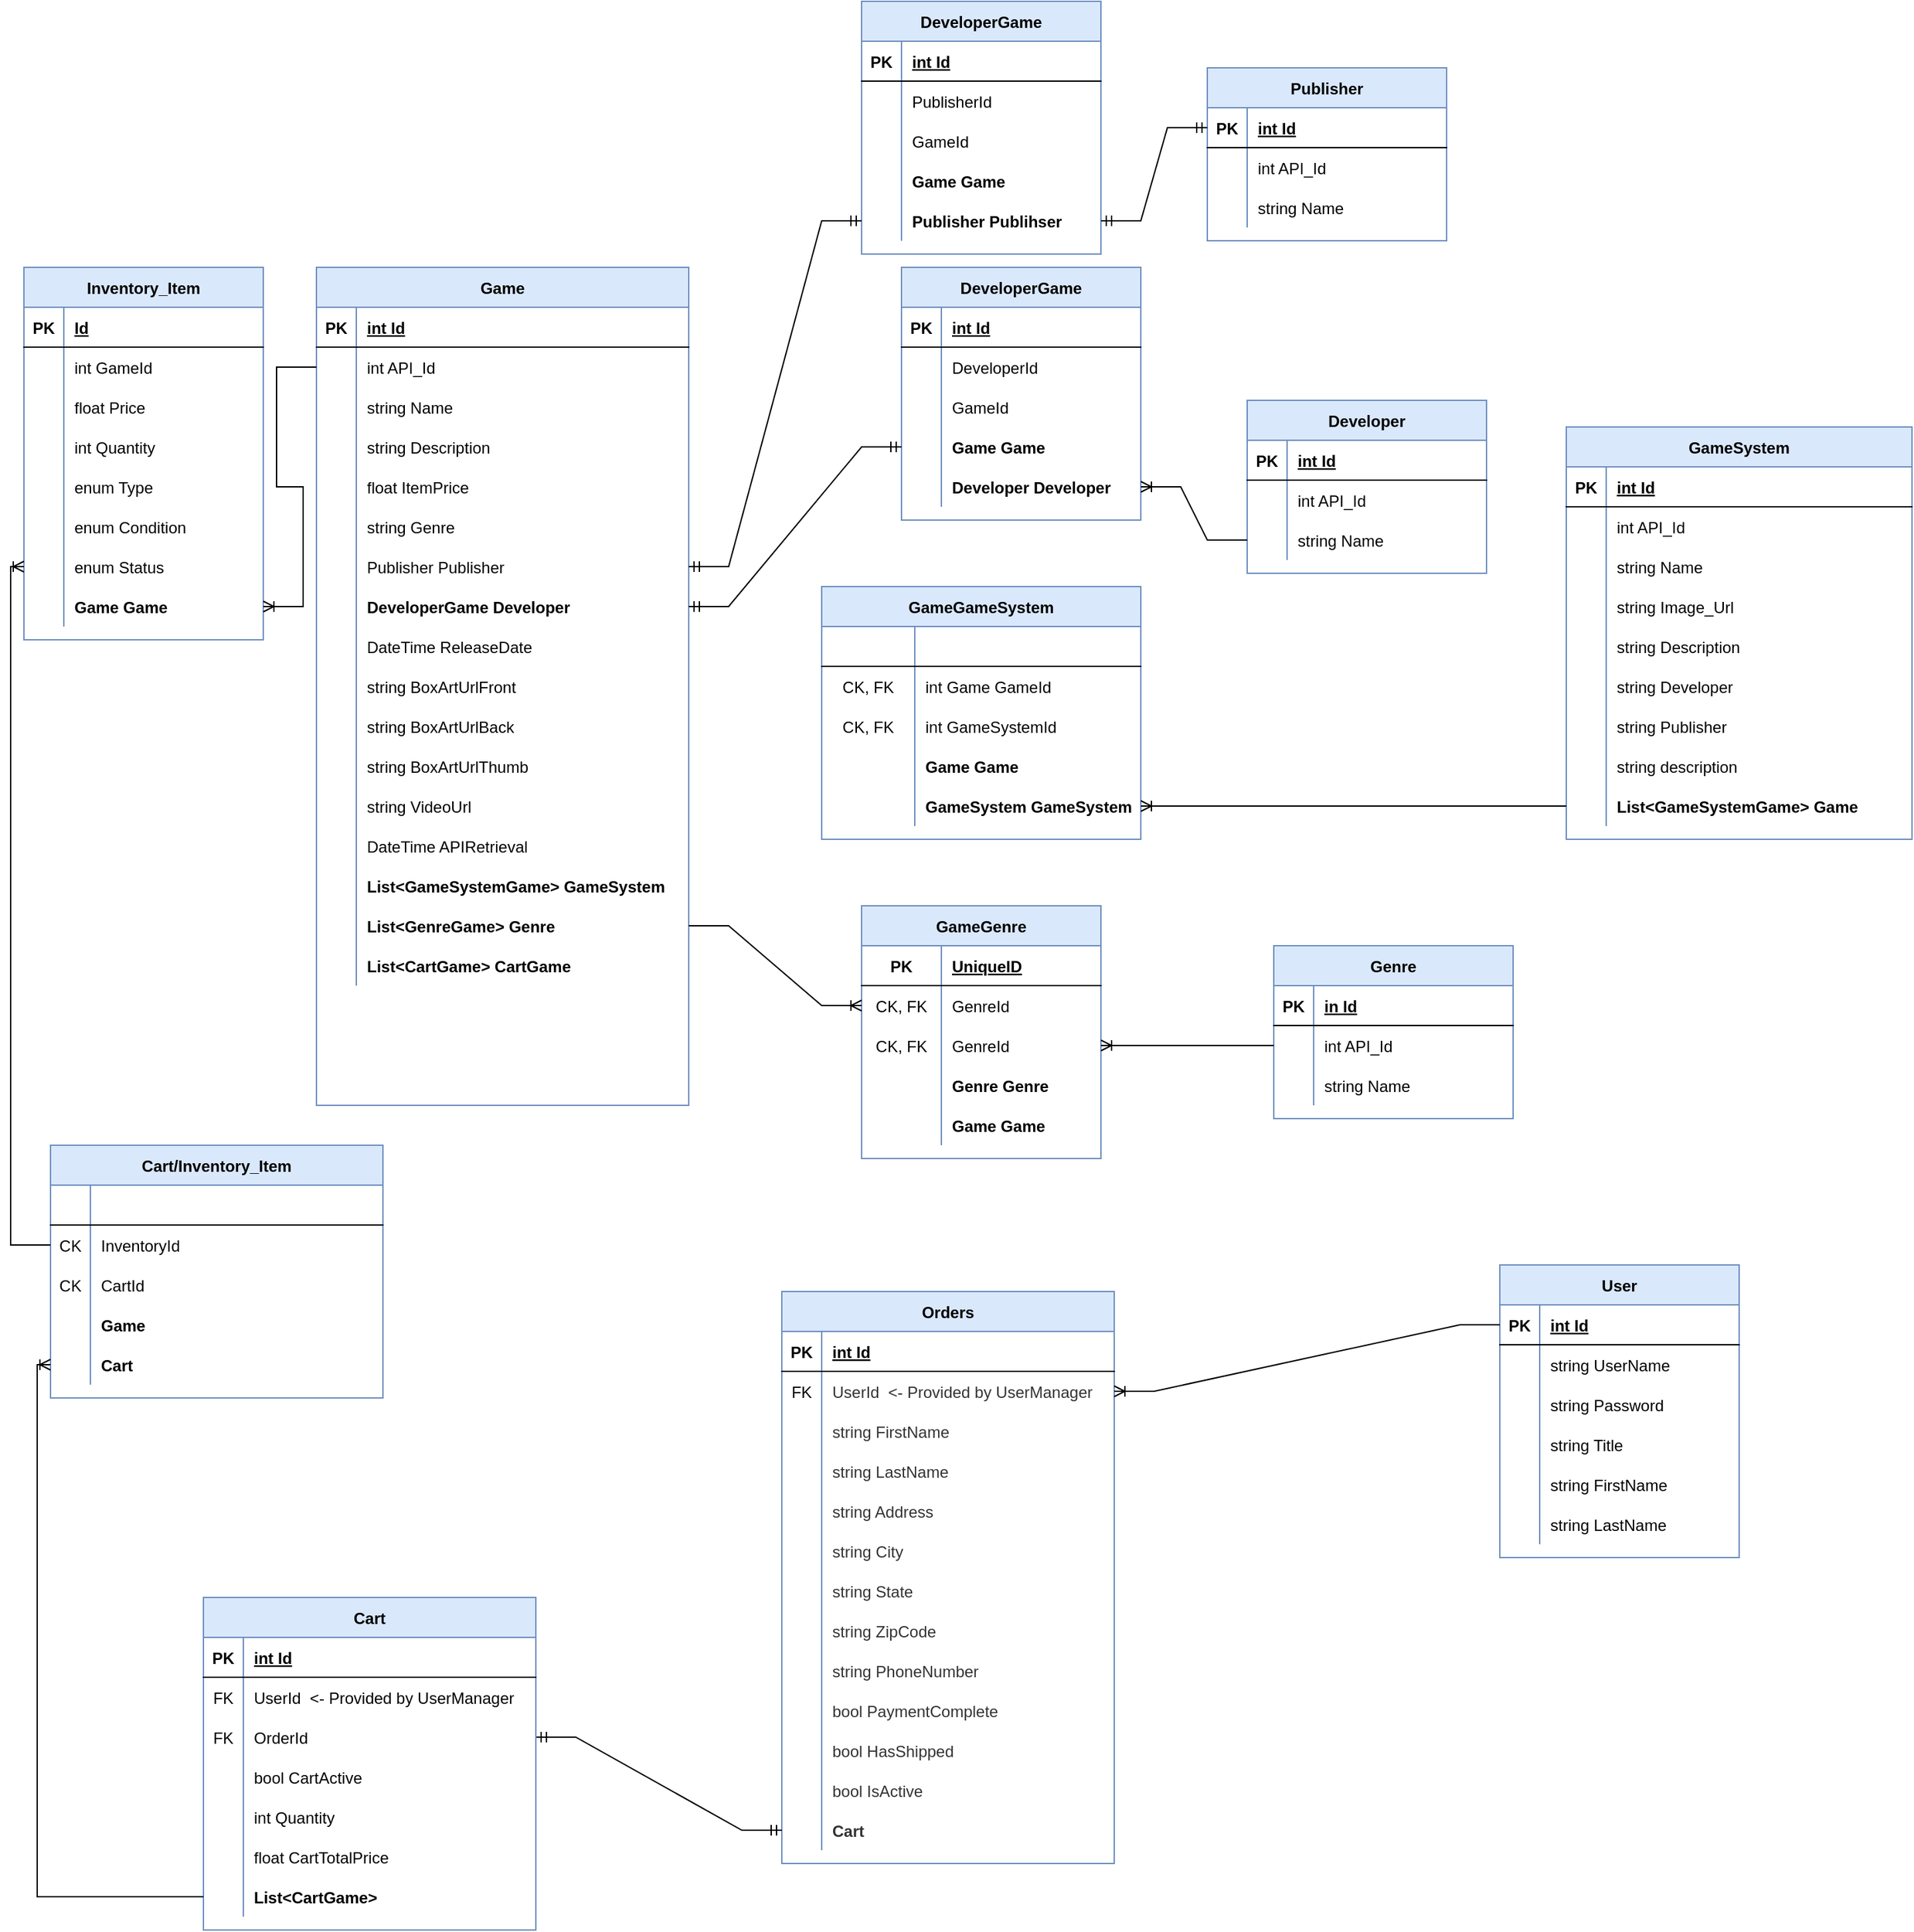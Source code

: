 <mxfile version="15.4.0" type="device"><diagram id="R2lEEEUBdFMjLlhIrx00" name="Page-1"><mxGraphModel dx="2062" dy="2282" grid="1" gridSize="10" guides="1" tooltips="1" connect="1" arrows="1" fold="1" page="1" pageScale="1" pageWidth="850" pageHeight="1100" math="0" shadow="0" extFonts="Permanent Marker^https://fonts.googleapis.com/css?family=Permanent+Marker"><root><mxCell id="0"/><mxCell id="1" parent="0"/><mxCell id="C-vyLk0tnHw3VtMMgP7b-23" value="Game" style="shape=table;startSize=30;container=1;collapsible=1;childLayout=tableLayout;fixedRows=1;rowLines=0;fontStyle=1;align=center;resizeLast=1;fillColor=#dae8fc;strokeColor=#6c8ebf;" parent="1" vertex="1"><mxGeometry x="260" y="90" width="280" height="630" as="geometry"/></mxCell><mxCell id="C-vyLk0tnHw3VtMMgP7b-24" value="" style="shape=partialRectangle;collapsible=0;dropTarget=0;pointerEvents=0;fillColor=none;points=[[0,0.5],[1,0.5]];portConstraint=eastwest;top=0;left=0;right=0;bottom=1;" parent="C-vyLk0tnHw3VtMMgP7b-23" vertex="1"><mxGeometry y="30" width="280" height="30" as="geometry"/></mxCell><mxCell id="C-vyLk0tnHw3VtMMgP7b-25" value="PK" style="shape=partialRectangle;overflow=hidden;connectable=0;fillColor=none;top=0;left=0;bottom=0;right=0;fontStyle=1;" parent="C-vyLk0tnHw3VtMMgP7b-24" vertex="1"><mxGeometry width="30" height="30" as="geometry"><mxRectangle width="30" height="30" as="alternateBounds"/></mxGeometry></mxCell><mxCell id="C-vyLk0tnHw3VtMMgP7b-26" value="int Id" style="shape=partialRectangle;overflow=hidden;connectable=0;fillColor=none;top=0;left=0;bottom=0;right=0;align=left;spacingLeft=6;fontStyle=5;" parent="C-vyLk0tnHw3VtMMgP7b-24" vertex="1"><mxGeometry x="30" width="250" height="30" as="geometry"><mxRectangle width="250" height="30" as="alternateBounds"/></mxGeometry></mxCell><mxCell id="C-vyLk0tnHw3VtMMgP7b-27" value="" style="shape=partialRectangle;collapsible=0;dropTarget=0;pointerEvents=0;fillColor=none;points=[[0,0.5],[1,0.5]];portConstraint=eastwest;top=0;left=0;right=0;bottom=0;" parent="C-vyLk0tnHw3VtMMgP7b-23" vertex="1"><mxGeometry y="60" width="280" height="30" as="geometry"/></mxCell><mxCell id="C-vyLk0tnHw3VtMMgP7b-28" value="" style="shape=partialRectangle;overflow=hidden;connectable=0;fillColor=none;top=0;left=0;bottom=0;right=0;" parent="C-vyLk0tnHw3VtMMgP7b-27" vertex="1"><mxGeometry width="30" height="30" as="geometry"><mxRectangle width="30" height="30" as="alternateBounds"/></mxGeometry></mxCell><mxCell id="C-vyLk0tnHw3VtMMgP7b-29" value="int API_Id" style="shape=partialRectangle;overflow=hidden;connectable=0;fillColor=none;top=0;left=0;bottom=0;right=0;align=left;spacingLeft=6;" parent="C-vyLk0tnHw3VtMMgP7b-27" vertex="1"><mxGeometry x="30" width="250" height="30" as="geometry"><mxRectangle width="250" height="30" as="alternateBounds"/></mxGeometry></mxCell><mxCell id="tblTbtcwLWS_5Go71eIC-43" style="shape=partialRectangle;collapsible=0;dropTarget=0;pointerEvents=0;fillColor=none;points=[[0,0.5],[1,0.5]];portConstraint=eastwest;top=0;left=0;right=0;bottom=0;" parent="C-vyLk0tnHw3VtMMgP7b-23" vertex="1"><mxGeometry y="90" width="280" height="30" as="geometry"/></mxCell><mxCell id="tblTbtcwLWS_5Go71eIC-44" style="shape=partialRectangle;overflow=hidden;connectable=0;fillColor=none;top=0;left=0;bottom=0;right=0;" parent="tblTbtcwLWS_5Go71eIC-43" vertex="1"><mxGeometry width="30" height="30" as="geometry"><mxRectangle width="30" height="30" as="alternateBounds"/></mxGeometry></mxCell><mxCell id="tblTbtcwLWS_5Go71eIC-45" value="string Name" style="shape=partialRectangle;overflow=hidden;connectable=0;fillColor=none;top=0;left=0;bottom=0;right=0;align=left;spacingLeft=6;" parent="tblTbtcwLWS_5Go71eIC-43" vertex="1"><mxGeometry x="30" width="250" height="30" as="geometry"><mxRectangle width="250" height="30" as="alternateBounds"/></mxGeometry></mxCell><mxCell id="tblTbtcwLWS_5Go71eIC-40" style="shape=partialRectangle;collapsible=0;dropTarget=0;pointerEvents=0;fillColor=none;points=[[0,0.5],[1,0.5]];portConstraint=eastwest;top=0;left=0;right=0;bottom=0;" parent="C-vyLk0tnHw3VtMMgP7b-23" vertex="1"><mxGeometry y="120" width="280" height="30" as="geometry"/></mxCell><mxCell id="tblTbtcwLWS_5Go71eIC-41" style="shape=partialRectangle;overflow=hidden;connectable=0;fillColor=none;top=0;left=0;bottom=0;right=0;" parent="tblTbtcwLWS_5Go71eIC-40" vertex="1"><mxGeometry width="30" height="30" as="geometry"><mxRectangle width="30" height="30" as="alternateBounds"/></mxGeometry></mxCell><mxCell id="tblTbtcwLWS_5Go71eIC-42" value="string Description" style="shape=partialRectangle;overflow=hidden;connectable=0;fillColor=none;top=0;left=0;bottom=0;right=0;align=left;spacingLeft=6;" parent="tblTbtcwLWS_5Go71eIC-40" vertex="1"><mxGeometry x="30" width="250" height="30" as="geometry"><mxRectangle width="250" height="30" as="alternateBounds"/></mxGeometry></mxCell><mxCell id="tblTbtcwLWS_5Go71eIC-37" style="shape=partialRectangle;collapsible=0;dropTarget=0;pointerEvents=0;fillColor=none;points=[[0,0.5],[1,0.5]];portConstraint=eastwest;top=0;left=0;right=0;bottom=0;" parent="C-vyLk0tnHw3VtMMgP7b-23" vertex="1"><mxGeometry y="150" width="280" height="30" as="geometry"/></mxCell><mxCell id="tblTbtcwLWS_5Go71eIC-38" style="shape=partialRectangle;overflow=hidden;connectable=0;fillColor=none;top=0;left=0;bottom=0;right=0;" parent="tblTbtcwLWS_5Go71eIC-37" vertex="1"><mxGeometry width="30" height="30" as="geometry"><mxRectangle width="30" height="30" as="alternateBounds"/></mxGeometry></mxCell><mxCell id="tblTbtcwLWS_5Go71eIC-39" value="float ItemPrice" style="shape=partialRectangle;overflow=hidden;connectable=0;fillColor=none;top=0;left=0;bottom=0;right=0;align=left;spacingLeft=6;" parent="tblTbtcwLWS_5Go71eIC-37" vertex="1"><mxGeometry x="30" width="250" height="30" as="geometry"><mxRectangle width="250" height="30" as="alternateBounds"/></mxGeometry></mxCell><mxCell id="tblTbtcwLWS_5Go71eIC-31" style="shape=partialRectangle;collapsible=0;dropTarget=0;pointerEvents=0;fillColor=none;points=[[0,0.5],[1,0.5]];portConstraint=eastwest;top=0;left=0;right=0;bottom=0;" parent="C-vyLk0tnHw3VtMMgP7b-23" vertex="1"><mxGeometry y="180" width="280" height="30" as="geometry"/></mxCell><mxCell id="tblTbtcwLWS_5Go71eIC-32" style="shape=partialRectangle;overflow=hidden;connectable=0;fillColor=none;top=0;left=0;bottom=0;right=0;" parent="tblTbtcwLWS_5Go71eIC-31" vertex="1"><mxGeometry width="30" height="30" as="geometry"><mxRectangle width="30" height="30" as="alternateBounds"/></mxGeometry></mxCell><mxCell id="tblTbtcwLWS_5Go71eIC-33" value="string Genre" style="shape=partialRectangle;overflow=hidden;connectable=0;fillColor=none;top=0;left=0;bottom=0;right=0;align=left;spacingLeft=6;" parent="tblTbtcwLWS_5Go71eIC-31" vertex="1"><mxGeometry x="30" width="250" height="30" as="geometry"><mxRectangle width="250" height="30" as="alternateBounds"/></mxGeometry></mxCell><mxCell id="tblTbtcwLWS_5Go71eIC-10" style="shape=partialRectangle;collapsible=0;dropTarget=0;pointerEvents=0;fillColor=none;points=[[0,0.5],[1,0.5]];portConstraint=eastwest;top=0;left=0;right=0;bottom=0;" parent="C-vyLk0tnHw3VtMMgP7b-23" vertex="1"><mxGeometry y="210" width="280" height="30" as="geometry"/></mxCell><mxCell id="tblTbtcwLWS_5Go71eIC-11" style="shape=partialRectangle;overflow=hidden;connectable=0;fillColor=none;top=0;left=0;bottom=0;right=0;" parent="tblTbtcwLWS_5Go71eIC-10" vertex="1"><mxGeometry width="30" height="30" as="geometry"><mxRectangle width="30" height="30" as="alternateBounds"/></mxGeometry></mxCell><mxCell id="tblTbtcwLWS_5Go71eIC-12" value="Publisher Publisher" style="shape=partialRectangle;overflow=hidden;connectable=0;fillColor=none;top=0;left=0;bottom=0;right=0;align=left;spacingLeft=6;" parent="tblTbtcwLWS_5Go71eIC-10" vertex="1"><mxGeometry x="30" width="250" height="30" as="geometry"><mxRectangle width="250" height="30" as="alternateBounds"/></mxGeometry></mxCell><mxCell id="tblTbtcwLWS_5Go71eIC-7" style="shape=partialRectangle;collapsible=0;dropTarget=0;pointerEvents=0;fillColor=none;points=[[0,0.5],[1,0.5]];portConstraint=eastwest;top=0;left=0;right=0;bottom=0;" parent="C-vyLk0tnHw3VtMMgP7b-23" vertex="1"><mxGeometry y="240" width="280" height="30" as="geometry"/></mxCell><mxCell id="tblTbtcwLWS_5Go71eIC-8" style="shape=partialRectangle;overflow=hidden;connectable=0;fillColor=none;top=0;left=0;bottom=0;right=0;" parent="tblTbtcwLWS_5Go71eIC-7" vertex="1"><mxGeometry width="30" height="30" as="geometry"><mxRectangle width="30" height="30" as="alternateBounds"/></mxGeometry></mxCell><mxCell id="tblTbtcwLWS_5Go71eIC-9" value="DeveloperGame Developer" style="shape=partialRectangle;overflow=hidden;connectable=0;fillColor=none;top=0;left=0;bottom=0;right=0;align=left;spacingLeft=6;fontStyle=1" parent="tblTbtcwLWS_5Go71eIC-7" vertex="1"><mxGeometry x="30" width="250" height="30" as="geometry"><mxRectangle width="250" height="30" as="alternateBounds"/></mxGeometry></mxCell><mxCell id="tblTbtcwLWS_5Go71eIC-16" style="shape=partialRectangle;collapsible=0;dropTarget=0;pointerEvents=0;fillColor=none;points=[[0,0.5],[1,0.5]];portConstraint=eastwest;top=0;left=0;right=0;bottom=0;" parent="C-vyLk0tnHw3VtMMgP7b-23" vertex="1"><mxGeometry y="270" width="280" height="30" as="geometry"/></mxCell><mxCell id="tblTbtcwLWS_5Go71eIC-17" style="shape=partialRectangle;overflow=hidden;connectable=0;fillColor=none;top=0;left=0;bottom=0;right=0;" parent="tblTbtcwLWS_5Go71eIC-16" vertex="1"><mxGeometry width="30" height="30" as="geometry"><mxRectangle width="30" height="30" as="alternateBounds"/></mxGeometry></mxCell><mxCell id="tblTbtcwLWS_5Go71eIC-18" value="DateTime ReleaseDate" style="shape=partialRectangle;overflow=hidden;connectable=0;fillColor=none;top=0;left=0;bottom=0;right=0;align=left;spacingLeft=6;" parent="tblTbtcwLWS_5Go71eIC-16" vertex="1"><mxGeometry x="30" width="250" height="30" as="geometry"><mxRectangle width="250" height="30" as="alternateBounds"/></mxGeometry></mxCell><mxCell id="tblTbtcwLWS_5Go71eIC-28" style="shape=partialRectangle;collapsible=0;dropTarget=0;pointerEvents=0;fillColor=none;points=[[0,0.5],[1,0.5]];portConstraint=eastwest;top=0;left=0;right=0;bottom=0;" parent="C-vyLk0tnHw3VtMMgP7b-23" vertex="1"><mxGeometry y="300" width="280" height="30" as="geometry"/></mxCell><mxCell id="tblTbtcwLWS_5Go71eIC-29" style="shape=partialRectangle;overflow=hidden;connectable=0;fillColor=none;top=0;left=0;bottom=0;right=0;" parent="tblTbtcwLWS_5Go71eIC-28" vertex="1"><mxGeometry width="30" height="30" as="geometry"><mxRectangle width="30" height="30" as="alternateBounds"/></mxGeometry></mxCell><mxCell id="tblTbtcwLWS_5Go71eIC-30" value="string BoxArtUrlFront" style="shape=partialRectangle;overflow=hidden;connectable=0;fillColor=none;top=0;left=0;bottom=0;right=0;align=left;spacingLeft=6;" parent="tblTbtcwLWS_5Go71eIC-28" vertex="1"><mxGeometry x="30" width="250" height="30" as="geometry"><mxRectangle width="250" height="30" as="alternateBounds"/></mxGeometry></mxCell><mxCell id="tblTbtcwLWS_5Go71eIC-25" style="shape=partialRectangle;collapsible=0;dropTarget=0;pointerEvents=0;fillColor=none;points=[[0,0.5],[1,0.5]];portConstraint=eastwest;top=0;left=0;right=0;bottom=0;" parent="C-vyLk0tnHw3VtMMgP7b-23" vertex="1"><mxGeometry y="330" width="280" height="30" as="geometry"/></mxCell><mxCell id="tblTbtcwLWS_5Go71eIC-26" style="shape=partialRectangle;overflow=hidden;connectable=0;fillColor=none;top=0;left=0;bottom=0;right=0;" parent="tblTbtcwLWS_5Go71eIC-25" vertex="1"><mxGeometry width="30" height="30" as="geometry"><mxRectangle width="30" height="30" as="alternateBounds"/></mxGeometry></mxCell><mxCell id="tblTbtcwLWS_5Go71eIC-27" value="string BoxArtUrlBack" style="shape=partialRectangle;overflow=hidden;connectable=0;fillColor=none;top=0;left=0;bottom=0;right=0;align=left;spacingLeft=6;" parent="tblTbtcwLWS_5Go71eIC-25" vertex="1"><mxGeometry x="30" width="250" height="30" as="geometry"><mxRectangle width="250" height="30" as="alternateBounds"/></mxGeometry></mxCell><mxCell id="tblTbtcwLWS_5Go71eIC-22" style="shape=partialRectangle;collapsible=0;dropTarget=0;pointerEvents=0;fillColor=none;points=[[0,0.5],[1,0.5]];portConstraint=eastwest;top=0;left=0;right=0;bottom=0;" parent="C-vyLk0tnHw3VtMMgP7b-23" vertex="1"><mxGeometry y="360" width="280" height="30" as="geometry"/></mxCell><mxCell id="tblTbtcwLWS_5Go71eIC-23" style="shape=partialRectangle;overflow=hidden;connectable=0;fillColor=none;top=0;left=0;bottom=0;right=0;" parent="tblTbtcwLWS_5Go71eIC-22" vertex="1"><mxGeometry width="30" height="30" as="geometry"><mxRectangle width="30" height="30" as="alternateBounds"/></mxGeometry></mxCell><mxCell id="tblTbtcwLWS_5Go71eIC-24" value="string BoxArtUrlThumb" style="shape=partialRectangle;overflow=hidden;connectable=0;fillColor=none;top=0;left=0;bottom=0;right=0;align=left;spacingLeft=6;" parent="tblTbtcwLWS_5Go71eIC-22" vertex="1"><mxGeometry x="30" width="250" height="30" as="geometry"><mxRectangle width="250" height="30" as="alternateBounds"/></mxGeometry></mxCell><mxCell id="tblTbtcwLWS_5Go71eIC-19" style="shape=partialRectangle;collapsible=0;dropTarget=0;pointerEvents=0;fillColor=none;points=[[0,0.5],[1,0.5]];portConstraint=eastwest;top=0;left=0;right=0;bottom=0;" parent="C-vyLk0tnHw3VtMMgP7b-23" vertex="1"><mxGeometry y="390" width="280" height="30" as="geometry"/></mxCell><mxCell id="tblTbtcwLWS_5Go71eIC-20" style="shape=partialRectangle;overflow=hidden;connectable=0;fillColor=none;top=0;left=0;bottom=0;right=0;" parent="tblTbtcwLWS_5Go71eIC-19" vertex="1"><mxGeometry width="30" height="30" as="geometry"><mxRectangle width="30" height="30" as="alternateBounds"/></mxGeometry></mxCell><mxCell id="tblTbtcwLWS_5Go71eIC-21" value="string VideoUrl" style="shape=partialRectangle;overflow=hidden;connectable=0;fillColor=none;top=0;left=0;bottom=0;right=0;align=left;spacingLeft=6;" parent="tblTbtcwLWS_5Go71eIC-19" vertex="1"><mxGeometry x="30" width="250" height="30" as="geometry"><mxRectangle width="250" height="30" as="alternateBounds"/></mxGeometry></mxCell><mxCell id="tblTbtcwLWS_5Go71eIC-13" style="shape=partialRectangle;collapsible=0;dropTarget=0;pointerEvents=0;fillColor=none;points=[[0,0.5],[1,0.5]];portConstraint=eastwest;top=0;left=0;right=0;bottom=0;" parent="C-vyLk0tnHw3VtMMgP7b-23" vertex="1"><mxGeometry y="420" width="280" height="30" as="geometry"/></mxCell><mxCell id="tblTbtcwLWS_5Go71eIC-14" style="shape=partialRectangle;overflow=hidden;connectable=0;fillColor=none;top=0;left=0;bottom=0;right=0;" parent="tblTbtcwLWS_5Go71eIC-13" vertex="1"><mxGeometry width="30" height="30" as="geometry"><mxRectangle width="30" height="30" as="alternateBounds"/></mxGeometry></mxCell><mxCell id="tblTbtcwLWS_5Go71eIC-15" value="DateTime APIRetrieval" style="shape=partialRectangle;overflow=hidden;connectable=0;fillColor=none;top=0;left=0;bottom=0;right=0;align=left;spacingLeft=6;" parent="tblTbtcwLWS_5Go71eIC-13" vertex="1"><mxGeometry x="30" width="250" height="30" as="geometry"><mxRectangle width="250" height="30" as="alternateBounds"/></mxGeometry></mxCell><mxCell id="tblTbtcwLWS_5Go71eIC-175" style="shape=partialRectangle;collapsible=0;dropTarget=0;pointerEvents=0;fillColor=none;points=[[0,0.5],[1,0.5]];portConstraint=eastwest;top=0;left=0;right=0;bottom=0;" parent="C-vyLk0tnHw3VtMMgP7b-23" vertex="1"><mxGeometry y="450" width="280" height="30" as="geometry"/></mxCell><mxCell id="tblTbtcwLWS_5Go71eIC-176" style="shape=partialRectangle;overflow=hidden;connectable=0;fillColor=none;top=0;left=0;bottom=0;right=0;" parent="tblTbtcwLWS_5Go71eIC-175" vertex="1"><mxGeometry width="30" height="30" as="geometry"><mxRectangle width="30" height="30" as="alternateBounds"/></mxGeometry></mxCell><mxCell id="tblTbtcwLWS_5Go71eIC-177" value="List&lt;GameSystemGame&gt; GameSystem" style="shape=partialRectangle;overflow=hidden;connectable=0;fillColor=none;top=0;left=0;bottom=0;right=0;align=left;spacingLeft=6;fontStyle=1" parent="tblTbtcwLWS_5Go71eIC-175" vertex="1"><mxGeometry x="30" width="250" height="30" as="geometry"><mxRectangle width="250" height="30" as="alternateBounds"/></mxGeometry></mxCell><mxCell id="tblTbtcwLWS_5Go71eIC-187" style="shape=partialRectangle;collapsible=0;dropTarget=0;pointerEvents=0;fillColor=none;points=[[0,0.5],[1,0.5]];portConstraint=eastwest;top=0;left=0;right=0;bottom=0;" parent="C-vyLk0tnHw3VtMMgP7b-23" vertex="1"><mxGeometry y="480" width="280" height="30" as="geometry"/></mxCell><mxCell id="tblTbtcwLWS_5Go71eIC-188" style="shape=partialRectangle;overflow=hidden;connectable=0;fillColor=none;top=0;left=0;bottom=0;right=0;" parent="tblTbtcwLWS_5Go71eIC-187" vertex="1"><mxGeometry width="30" height="30" as="geometry"><mxRectangle width="30" height="30" as="alternateBounds"/></mxGeometry></mxCell><mxCell id="tblTbtcwLWS_5Go71eIC-189" value="List&lt;GenreGame&gt; Genre" style="shape=partialRectangle;overflow=hidden;connectable=0;fillColor=none;top=0;left=0;bottom=0;right=0;align=left;spacingLeft=6;fontStyle=1" parent="tblTbtcwLWS_5Go71eIC-187" vertex="1"><mxGeometry x="30" width="250" height="30" as="geometry"><mxRectangle width="250" height="30" as="alternateBounds"/></mxGeometry></mxCell><mxCell id="3954deQs6DnBlfUAtClq-116" style="shape=partialRectangle;collapsible=0;dropTarget=0;pointerEvents=0;fillColor=none;points=[[0,0.5],[1,0.5]];portConstraint=eastwest;top=0;left=0;right=0;bottom=0;" vertex="1" parent="C-vyLk0tnHw3VtMMgP7b-23"><mxGeometry y="510" width="280" height="30" as="geometry"/></mxCell><mxCell id="3954deQs6DnBlfUAtClq-117" style="shape=partialRectangle;overflow=hidden;connectable=0;fillColor=none;top=0;left=0;bottom=0;right=0;" vertex="1" parent="3954deQs6DnBlfUAtClq-116"><mxGeometry width="30" height="30" as="geometry"><mxRectangle width="30" height="30" as="alternateBounds"/></mxGeometry></mxCell><mxCell id="3954deQs6DnBlfUAtClq-118" value="List&lt;CartGame&gt; CartGame" style="shape=partialRectangle;overflow=hidden;connectable=0;fillColor=none;top=0;left=0;bottom=0;right=0;align=left;spacingLeft=6;fontStyle=1" vertex="1" parent="3954deQs6DnBlfUAtClq-116"><mxGeometry x="30" width="250" height="30" as="geometry"><mxRectangle width="250" height="30" as="alternateBounds"/></mxGeometry></mxCell><mxCell id="tblTbtcwLWS_5Go71eIC-49" value="Genre" style="shape=table;startSize=30;container=1;collapsible=1;childLayout=tableLayout;fixedRows=1;rowLines=0;fontStyle=1;align=center;resizeLast=1;fillColor=#dae8fc;strokeColor=#6c8ebf;" parent="1" vertex="1"><mxGeometry x="980" y="600" width="180" height="130" as="geometry"/></mxCell><mxCell id="tblTbtcwLWS_5Go71eIC-50" value="" style="shape=partialRectangle;collapsible=0;dropTarget=0;pointerEvents=0;fillColor=none;top=0;left=0;bottom=1;right=0;points=[[0,0.5],[1,0.5]];portConstraint=eastwest;" parent="tblTbtcwLWS_5Go71eIC-49" vertex="1"><mxGeometry y="30" width="180" height="30" as="geometry"/></mxCell><mxCell id="tblTbtcwLWS_5Go71eIC-51" value="PK" style="shape=partialRectangle;connectable=0;fillColor=none;top=0;left=0;bottom=0;right=0;fontStyle=1;overflow=hidden;" parent="tblTbtcwLWS_5Go71eIC-50" vertex="1"><mxGeometry width="30" height="30" as="geometry"><mxRectangle width="30" height="30" as="alternateBounds"/></mxGeometry></mxCell><mxCell id="tblTbtcwLWS_5Go71eIC-52" value="in Id" style="shape=partialRectangle;connectable=0;fillColor=none;top=0;left=0;bottom=0;right=0;align=left;spacingLeft=6;fontStyle=5;overflow=hidden;" parent="tblTbtcwLWS_5Go71eIC-50" vertex="1"><mxGeometry x="30" width="150" height="30" as="geometry"><mxRectangle width="150" height="30" as="alternateBounds"/></mxGeometry></mxCell><mxCell id="tblTbtcwLWS_5Go71eIC-53" value="" style="shape=partialRectangle;collapsible=0;dropTarget=0;pointerEvents=0;fillColor=none;top=0;left=0;bottom=0;right=0;points=[[0,0.5],[1,0.5]];portConstraint=eastwest;" parent="tblTbtcwLWS_5Go71eIC-49" vertex="1"><mxGeometry y="60" width="180" height="30" as="geometry"/></mxCell><mxCell id="tblTbtcwLWS_5Go71eIC-54" value="" style="shape=partialRectangle;connectable=0;fillColor=none;top=0;left=0;bottom=0;right=0;editable=1;overflow=hidden;" parent="tblTbtcwLWS_5Go71eIC-53" vertex="1"><mxGeometry width="30" height="30" as="geometry"><mxRectangle width="30" height="30" as="alternateBounds"/></mxGeometry></mxCell><mxCell id="tblTbtcwLWS_5Go71eIC-55" value="int API_Id" style="shape=partialRectangle;connectable=0;fillColor=none;top=0;left=0;bottom=0;right=0;align=left;spacingLeft=6;overflow=hidden;" parent="tblTbtcwLWS_5Go71eIC-53" vertex="1"><mxGeometry x="30" width="150" height="30" as="geometry"><mxRectangle width="150" height="30" as="alternateBounds"/></mxGeometry></mxCell><mxCell id="tblTbtcwLWS_5Go71eIC-56" value="" style="shape=partialRectangle;collapsible=0;dropTarget=0;pointerEvents=0;fillColor=none;top=0;left=0;bottom=0;right=0;points=[[0,0.5],[1,0.5]];portConstraint=eastwest;" parent="tblTbtcwLWS_5Go71eIC-49" vertex="1"><mxGeometry y="90" width="180" height="30" as="geometry"/></mxCell><mxCell id="tblTbtcwLWS_5Go71eIC-57" value="" style="shape=partialRectangle;connectable=0;fillColor=none;top=0;left=0;bottom=0;right=0;editable=1;overflow=hidden;" parent="tblTbtcwLWS_5Go71eIC-56" vertex="1"><mxGeometry width="30" height="30" as="geometry"><mxRectangle width="30" height="30" as="alternateBounds"/></mxGeometry></mxCell><mxCell id="tblTbtcwLWS_5Go71eIC-58" value="string Name" style="shape=partialRectangle;connectable=0;fillColor=none;top=0;left=0;bottom=0;right=0;align=left;spacingLeft=6;overflow=hidden;" parent="tblTbtcwLWS_5Go71eIC-56" vertex="1"><mxGeometry x="30" width="150" height="30" as="geometry"><mxRectangle width="150" height="30" as="alternateBounds"/></mxGeometry></mxCell><mxCell id="tblTbtcwLWS_5Go71eIC-62" value="GameSystem" style="shape=table;startSize=30;container=1;collapsible=1;childLayout=tableLayout;fixedRows=1;rowLines=0;fontStyle=1;align=center;resizeLast=1;fillColor=#dae8fc;strokeColor=#6c8ebf;" parent="1" vertex="1"><mxGeometry x="1200" y="210" width="260" height="310" as="geometry"/></mxCell><mxCell id="tblTbtcwLWS_5Go71eIC-63" value="" style="shape=partialRectangle;collapsible=0;dropTarget=0;pointerEvents=0;fillColor=none;top=0;left=0;bottom=1;right=0;points=[[0,0.5],[1,0.5]];portConstraint=eastwest;" parent="tblTbtcwLWS_5Go71eIC-62" vertex="1"><mxGeometry y="30" width="260" height="30" as="geometry"/></mxCell><mxCell id="tblTbtcwLWS_5Go71eIC-64" value="PK" style="shape=partialRectangle;connectable=0;fillColor=none;top=0;left=0;bottom=0;right=0;fontStyle=1;overflow=hidden;" parent="tblTbtcwLWS_5Go71eIC-63" vertex="1"><mxGeometry width="30" height="30" as="geometry"><mxRectangle width="30" height="30" as="alternateBounds"/></mxGeometry></mxCell><mxCell id="tblTbtcwLWS_5Go71eIC-65" value="int Id" style="shape=partialRectangle;connectable=0;fillColor=none;top=0;left=0;bottom=0;right=0;align=left;spacingLeft=6;fontStyle=5;overflow=hidden;" parent="tblTbtcwLWS_5Go71eIC-63" vertex="1"><mxGeometry x="30" width="230" height="30" as="geometry"><mxRectangle width="230" height="30" as="alternateBounds"/></mxGeometry></mxCell><mxCell id="tblTbtcwLWS_5Go71eIC-84" style="shape=partialRectangle;collapsible=0;dropTarget=0;pointerEvents=0;fillColor=none;top=0;left=0;bottom=0;right=0;points=[[0,0.5],[1,0.5]];portConstraint=eastwest;" parent="tblTbtcwLWS_5Go71eIC-62" vertex="1"><mxGeometry y="60" width="260" height="30" as="geometry"/></mxCell><mxCell id="tblTbtcwLWS_5Go71eIC-85" style="shape=partialRectangle;connectable=0;fillColor=none;top=0;left=0;bottom=0;right=0;editable=1;overflow=hidden;" parent="tblTbtcwLWS_5Go71eIC-84" vertex="1"><mxGeometry width="30" height="30" as="geometry"><mxRectangle width="30" height="30" as="alternateBounds"/></mxGeometry></mxCell><mxCell id="tblTbtcwLWS_5Go71eIC-86" value="int API_Id" style="shape=partialRectangle;connectable=0;fillColor=none;top=0;left=0;bottom=0;right=0;align=left;spacingLeft=6;overflow=hidden;" parent="tblTbtcwLWS_5Go71eIC-84" vertex="1"><mxGeometry x="30" width="230" height="30" as="geometry"><mxRectangle width="230" height="30" as="alternateBounds"/></mxGeometry></mxCell><mxCell id="tblTbtcwLWS_5Go71eIC-66" value="" style="shape=partialRectangle;collapsible=0;dropTarget=0;pointerEvents=0;fillColor=none;top=0;left=0;bottom=0;right=0;points=[[0,0.5],[1,0.5]];portConstraint=eastwest;" parent="tblTbtcwLWS_5Go71eIC-62" vertex="1"><mxGeometry y="90" width="260" height="30" as="geometry"/></mxCell><mxCell id="tblTbtcwLWS_5Go71eIC-67" value="" style="shape=partialRectangle;connectable=0;fillColor=none;top=0;left=0;bottom=0;right=0;editable=1;overflow=hidden;" parent="tblTbtcwLWS_5Go71eIC-66" vertex="1"><mxGeometry width="30" height="30" as="geometry"><mxRectangle width="30" height="30" as="alternateBounds"/></mxGeometry></mxCell><mxCell id="tblTbtcwLWS_5Go71eIC-68" value="string Name" style="shape=partialRectangle;connectable=0;fillColor=none;top=0;left=0;bottom=0;right=0;align=left;spacingLeft=6;overflow=hidden;" parent="tblTbtcwLWS_5Go71eIC-66" vertex="1"><mxGeometry x="30" width="230" height="30" as="geometry"><mxRectangle width="230" height="30" as="alternateBounds"/></mxGeometry></mxCell><mxCell id="tblTbtcwLWS_5Go71eIC-69" value="" style="shape=partialRectangle;collapsible=0;dropTarget=0;pointerEvents=0;fillColor=none;top=0;left=0;bottom=0;right=0;points=[[0,0.5],[1,0.5]];portConstraint=eastwest;" parent="tblTbtcwLWS_5Go71eIC-62" vertex="1"><mxGeometry y="120" width="260" height="30" as="geometry"/></mxCell><mxCell id="tblTbtcwLWS_5Go71eIC-70" value="" style="shape=partialRectangle;connectable=0;fillColor=none;top=0;left=0;bottom=0;right=0;editable=1;overflow=hidden;" parent="tblTbtcwLWS_5Go71eIC-69" vertex="1"><mxGeometry width="30" height="30" as="geometry"><mxRectangle width="30" height="30" as="alternateBounds"/></mxGeometry></mxCell><mxCell id="tblTbtcwLWS_5Go71eIC-71" value="string Image_Url" style="shape=partialRectangle;connectable=0;fillColor=none;top=0;left=0;bottom=0;right=0;align=left;spacingLeft=6;overflow=hidden;" parent="tblTbtcwLWS_5Go71eIC-69" vertex="1"><mxGeometry x="30" width="230" height="30" as="geometry"><mxRectangle width="230" height="30" as="alternateBounds"/></mxGeometry></mxCell><mxCell id="tblTbtcwLWS_5Go71eIC-72" value="" style="shape=partialRectangle;collapsible=0;dropTarget=0;pointerEvents=0;fillColor=none;top=0;left=0;bottom=0;right=0;points=[[0,0.5],[1,0.5]];portConstraint=eastwest;" parent="tblTbtcwLWS_5Go71eIC-62" vertex="1"><mxGeometry y="150" width="260" height="30" as="geometry"/></mxCell><mxCell id="tblTbtcwLWS_5Go71eIC-73" value="" style="shape=partialRectangle;connectable=0;fillColor=none;top=0;left=0;bottom=0;right=0;editable=1;overflow=hidden;" parent="tblTbtcwLWS_5Go71eIC-72" vertex="1"><mxGeometry width="30" height="30" as="geometry"><mxRectangle width="30" height="30" as="alternateBounds"/></mxGeometry></mxCell><mxCell id="tblTbtcwLWS_5Go71eIC-74" value="string Description" style="shape=partialRectangle;connectable=0;fillColor=none;top=0;left=0;bottom=0;right=0;align=left;spacingLeft=6;overflow=hidden;" parent="tblTbtcwLWS_5Go71eIC-72" vertex="1"><mxGeometry x="30" width="230" height="30" as="geometry"><mxRectangle width="230" height="30" as="alternateBounds"/></mxGeometry></mxCell><mxCell id="tblTbtcwLWS_5Go71eIC-75" style="shape=partialRectangle;collapsible=0;dropTarget=0;pointerEvents=0;fillColor=none;top=0;left=0;bottom=0;right=0;points=[[0,0.5],[1,0.5]];portConstraint=eastwest;" parent="tblTbtcwLWS_5Go71eIC-62" vertex="1"><mxGeometry y="180" width="260" height="30" as="geometry"/></mxCell><mxCell id="tblTbtcwLWS_5Go71eIC-76" style="shape=partialRectangle;connectable=0;fillColor=none;top=0;left=0;bottom=0;right=0;editable=1;overflow=hidden;" parent="tblTbtcwLWS_5Go71eIC-75" vertex="1"><mxGeometry width="30" height="30" as="geometry"><mxRectangle width="30" height="30" as="alternateBounds"/></mxGeometry></mxCell><mxCell id="tblTbtcwLWS_5Go71eIC-77" value="string Developer" style="shape=partialRectangle;connectable=0;fillColor=none;top=0;left=0;bottom=0;right=0;align=left;spacingLeft=6;overflow=hidden;" parent="tblTbtcwLWS_5Go71eIC-75" vertex="1"><mxGeometry x="30" width="230" height="30" as="geometry"><mxRectangle width="230" height="30" as="alternateBounds"/></mxGeometry></mxCell><mxCell id="tblTbtcwLWS_5Go71eIC-78" style="shape=partialRectangle;collapsible=0;dropTarget=0;pointerEvents=0;fillColor=none;top=0;left=0;bottom=0;right=0;points=[[0,0.5],[1,0.5]];portConstraint=eastwest;" parent="tblTbtcwLWS_5Go71eIC-62" vertex="1"><mxGeometry y="210" width="260" height="30" as="geometry"/></mxCell><mxCell id="tblTbtcwLWS_5Go71eIC-79" style="shape=partialRectangle;connectable=0;fillColor=none;top=0;left=0;bottom=0;right=0;editable=1;overflow=hidden;" parent="tblTbtcwLWS_5Go71eIC-78" vertex="1"><mxGeometry width="30" height="30" as="geometry"><mxRectangle width="30" height="30" as="alternateBounds"/></mxGeometry></mxCell><mxCell id="tblTbtcwLWS_5Go71eIC-80" value="string Publisher" style="shape=partialRectangle;connectable=0;fillColor=none;top=0;left=0;bottom=0;right=0;align=left;spacingLeft=6;overflow=hidden;" parent="tblTbtcwLWS_5Go71eIC-78" vertex="1"><mxGeometry x="30" width="230" height="30" as="geometry"><mxRectangle width="230" height="30" as="alternateBounds"/></mxGeometry></mxCell><mxCell id="tblTbtcwLWS_5Go71eIC-81" style="shape=partialRectangle;collapsible=0;dropTarget=0;pointerEvents=0;fillColor=none;top=0;left=0;bottom=0;right=0;points=[[0,0.5],[1,0.5]];portConstraint=eastwest;" parent="tblTbtcwLWS_5Go71eIC-62" vertex="1"><mxGeometry y="240" width="260" height="30" as="geometry"/></mxCell><mxCell id="tblTbtcwLWS_5Go71eIC-82" style="shape=partialRectangle;connectable=0;fillColor=none;top=0;left=0;bottom=0;right=0;editable=1;overflow=hidden;" parent="tblTbtcwLWS_5Go71eIC-81" vertex="1"><mxGeometry width="30" height="30" as="geometry"><mxRectangle width="30" height="30" as="alternateBounds"/></mxGeometry></mxCell><mxCell id="tblTbtcwLWS_5Go71eIC-83" value="string description" style="shape=partialRectangle;connectable=0;fillColor=none;top=0;left=0;bottom=0;right=0;align=left;spacingLeft=6;overflow=hidden;" parent="tblTbtcwLWS_5Go71eIC-81" vertex="1"><mxGeometry x="30" width="230" height="30" as="geometry"><mxRectangle width="230" height="30" as="alternateBounds"/></mxGeometry></mxCell><mxCell id="tblTbtcwLWS_5Go71eIC-184" style="shape=partialRectangle;collapsible=0;dropTarget=0;pointerEvents=0;fillColor=none;top=0;left=0;bottom=0;right=0;points=[[0,0.5],[1,0.5]];portConstraint=eastwest;" parent="tblTbtcwLWS_5Go71eIC-62" vertex="1"><mxGeometry y="270" width="260" height="30" as="geometry"/></mxCell><mxCell id="tblTbtcwLWS_5Go71eIC-185" style="shape=partialRectangle;connectable=0;fillColor=none;top=0;left=0;bottom=0;right=0;editable=1;overflow=hidden;" parent="tblTbtcwLWS_5Go71eIC-184" vertex="1"><mxGeometry width="30" height="30" as="geometry"><mxRectangle width="30" height="30" as="alternateBounds"/></mxGeometry></mxCell><mxCell id="tblTbtcwLWS_5Go71eIC-186" value="List&lt;GameSystemGame&gt; Game" style="shape=partialRectangle;connectable=0;fillColor=none;top=0;left=0;bottom=0;right=0;align=left;spacingLeft=6;overflow=hidden;fontStyle=1" parent="tblTbtcwLWS_5Go71eIC-184" vertex="1"><mxGeometry x="30" width="230" height="30" as="geometry"><mxRectangle width="230" height="30" as="alternateBounds"/></mxGeometry></mxCell><mxCell id="tblTbtcwLWS_5Go71eIC-87" value="Developer" style="shape=table;startSize=30;container=1;collapsible=1;childLayout=tableLayout;fixedRows=1;rowLines=0;fontStyle=1;align=center;resizeLast=1;fillColor=#dae8fc;strokeColor=#6c8ebf;" parent="1" vertex="1"><mxGeometry x="960" y="190" width="180" height="130" as="geometry"/></mxCell><mxCell id="tblTbtcwLWS_5Go71eIC-88" value="" style="shape=partialRectangle;collapsible=0;dropTarget=0;pointerEvents=0;fillColor=none;top=0;left=0;bottom=1;right=0;points=[[0,0.5],[1,0.5]];portConstraint=eastwest;" parent="tblTbtcwLWS_5Go71eIC-87" vertex="1"><mxGeometry y="30" width="180" height="30" as="geometry"/></mxCell><mxCell id="tblTbtcwLWS_5Go71eIC-89" value="PK" style="shape=partialRectangle;connectable=0;fillColor=none;top=0;left=0;bottom=0;right=0;fontStyle=1;overflow=hidden;" parent="tblTbtcwLWS_5Go71eIC-88" vertex="1"><mxGeometry width="30" height="30" as="geometry"><mxRectangle width="30" height="30" as="alternateBounds"/></mxGeometry></mxCell><mxCell id="tblTbtcwLWS_5Go71eIC-90" value="int Id" style="shape=partialRectangle;connectable=0;fillColor=none;top=0;left=0;bottom=0;right=0;align=left;spacingLeft=6;fontStyle=5;overflow=hidden;" parent="tblTbtcwLWS_5Go71eIC-88" vertex="1"><mxGeometry x="30" width="150" height="30" as="geometry"><mxRectangle width="150" height="30" as="alternateBounds"/></mxGeometry></mxCell><mxCell id="tblTbtcwLWS_5Go71eIC-91" value="" style="shape=partialRectangle;collapsible=0;dropTarget=0;pointerEvents=0;fillColor=none;top=0;left=0;bottom=0;right=0;points=[[0,0.5],[1,0.5]];portConstraint=eastwest;" parent="tblTbtcwLWS_5Go71eIC-87" vertex="1"><mxGeometry y="60" width="180" height="30" as="geometry"/></mxCell><mxCell id="tblTbtcwLWS_5Go71eIC-92" value="" style="shape=partialRectangle;connectable=0;fillColor=none;top=0;left=0;bottom=0;right=0;editable=1;overflow=hidden;" parent="tblTbtcwLWS_5Go71eIC-91" vertex="1"><mxGeometry width="30" height="30" as="geometry"><mxRectangle width="30" height="30" as="alternateBounds"/></mxGeometry></mxCell><mxCell id="tblTbtcwLWS_5Go71eIC-93" value="int API_Id" style="shape=partialRectangle;connectable=0;fillColor=none;top=0;left=0;bottom=0;right=0;align=left;spacingLeft=6;overflow=hidden;" parent="tblTbtcwLWS_5Go71eIC-91" vertex="1"><mxGeometry x="30" width="150" height="30" as="geometry"><mxRectangle width="150" height="30" as="alternateBounds"/></mxGeometry></mxCell><mxCell id="tblTbtcwLWS_5Go71eIC-94" value="" style="shape=partialRectangle;collapsible=0;dropTarget=0;pointerEvents=0;fillColor=none;top=0;left=0;bottom=0;right=0;points=[[0,0.5],[1,0.5]];portConstraint=eastwest;" parent="tblTbtcwLWS_5Go71eIC-87" vertex="1"><mxGeometry y="90" width="180" height="30" as="geometry"/></mxCell><mxCell id="tblTbtcwLWS_5Go71eIC-95" value="" style="shape=partialRectangle;connectable=0;fillColor=none;top=0;left=0;bottom=0;right=0;editable=1;overflow=hidden;" parent="tblTbtcwLWS_5Go71eIC-94" vertex="1"><mxGeometry width="30" height="30" as="geometry"><mxRectangle width="30" height="30" as="alternateBounds"/></mxGeometry></mxCell><mxCell id="tblTbtcwLWS_5Go71eIC-96" value="string Name" style="shape=partialRectangle;connectable=0;fillColor=none;top=0;left=0;bottom=0;right=0;align=left;spacingLeft=6;overflow=hidden;" parent="tblTbtcwLWS_5Go71eIC-94" vertex="1"><mxGeometry x="30" width="150" height="30" as="geometry"><mxRectangle width="150" height="30" as="alternateBounds"/></mxGeometry></mxCell><mxCell id="tblTbtcwLWS_5Go71eIC-100" value="Publisher" style="shape=table;startSize=30;container=1;collapsible=1;childLayout=tableLayout;fixedRows=1;rowLines=0;fontStyle=1;align=center;resizeLast=1;fillColor=#dae8fc;strokeColor=#6c8ebf;" parent="1" vertex="1"><mxGeometry x="930" y="-60" width="180" height="130" as="geometry"/></mxCell><mxCell id="tblTbtcwLWS_5Go71eIC-101" value="" style="shape=partialRectangle;collapsible=0;dropTarget=0;pointerEvents=0;fillColor=none;top=0;left=0;bottom=1;right=0;points=[[0,0.5],[1,0.5]];portConstraint=eastwest;" parent="tblTbtcwLWS_5Go71eIC-100" vertex="1"><mxGeometry y="30" width="180" height="30" as="geometry"/></mxCell><mxCell id="tblTbtcwLWS_5Go71eIC-102" value="PK" style="shape=partialRectangle;connectable=0;fillColor=none;top=0;left=0;bottom=0;right=0;fontStyle=1;overflow=hidden;" parent="tblTbtcwLWS_5Go71eIC-101" vertex="1"><mxGeometry width="30" height="30" as="geometry"><mxRectangle width="30" height="30" as="alternateBounds"/></mxGeometry></mxCell><mxCell id="tblTbtcwLWS_5Go71eIC-103" value="int Id" style="shape=partialRectangle;connectable=0;fillColor=none;top=0;left=0;bottom=0;right=0;align=left;spacingLeft=6;fontStyle=5;overflow=hidden;" parent="tblTbtcwLWS_5Go71eIC-101" vertex="1"><mxGeometry x="30" width="150" height="30" as="geometry"><mxRectangle width="150" height="30" as="alternateBounds"/></mxGeometry></mxCell><mxCell id="tblTbtcwLWS_5Go71eIC-104" value="" style="shape=partialRectangle;collapsible=0;dropTarget=0;pointerEvents=0;fillColor=none;top=0;left=0;bottom=0;right=0;points=[[0,0.5],[1,0.5]];portConstraint=eastwest;" parent="tblTbtcwLWS_5Go71eIC-100" vertex="1"><mxGeometry y="60" width="180" height="30" as="geometry"/></mxCell><mxCell id="tblTbtcwLWS_5Go71eIC-105" value="" style="shape=partialRectangle;connectable=0;fillColor=none;top=0;left=0;bottom=0;right=0;editable=1;overflow=hidden;" parent="tblTbtcwLWS_5Go71eIC-104" vertex="1"><mxGeometry width="30" height="30" as="geometry"><mxRectangle width="30" height="30" as="alternateBounds"/></mxGeometry></mxCell><mxCell id="tblTbtcwLWS_5Go71eIC-106" value="int API_Id" style="shape=partialRectangle;connectable=0;fillColor=none;top=0;left=0;bottom=0;right=0;align=left;spacingLeft=6;overflow=hidden;" parent="tblTbtcwLWS_5Go71eIC-104" vertex="1"><mxGeometry x="30" width="150" height="30" as="geometry"><mxRectangle width="150" height="30" as="alternateBounds"/></mxGeometry></mxCell><mxCell id="tblTbtcwLWS_5Go71eIC-107" value="" style="shape=partialRectangle;collapsible=0;dropTarget=0;pointerEvents=0;fillColor=none;top=0;left=0;bottom=0;right=0;points=[[0,0.5],[1,0.5]];portConstraint=eastwest;" parent="tblTbtcwLWS_5Go71eIC-100" vertex="1"><mxGeometry y="90" width="180" height="30" as="geometry"/></mxCell><mxCell id="tblTbtcwLWS_5Go71eIC-108" value="" style="shape=partialRectangle;connectable=0;fillColor=none;top=0;left=0;bottom=0;right=0;editable=1;overflow=hidden;" parent="tblTbtcwLWS_5Go71eIC-107" vertex="1"><mxGeometry width="30" height="30" as="geometry"><mxRectangle width="30" height="30" as="alternateBounds"/></mxGeometry></mxCell><mxCell id="tblTbtcwLWS_5Go71eIC-109" value="string Name" style="shape=partialRectangle;connectable=0;fillColor=none;top=0;left=0;bottom=0;right=0;align=left;spacingLeft=6;overflow=hidden;" parent="tblTbtcwLWS_5Go71eIC-107" vertex="1"><mxGeometry x="30" width="150" height="30" as="geometry"><mxRectangle width="150" height="30" as="alternateBounds"/></mxGeometry></mxCell><mxCell id="tblTbtcwLWS_5Go71eIC-110" value="Inventory_Item" style="shape=table;startSize=30;container=1;collapsible=1;childLayout=tableLayout;fixedRows=1;rowLines=0;fontStyle=1;align=center;resizeLast=1;fillColor=#dae8fc;strokeColor=#6c8ebf;" parent="1" vertex="1"><mxGeometry x="40" y="90" width="180" height="280" as="geometry"/></mxCell><mxCell id="tblTbtcwLWS_5Go71eIC-111" value="" style="shape=partialRectangle;collapsible=0;dropTarget=0;pointerEvents=0;fillColor=none;top=0;left=0;bottom=1;right=0;points=[[0,0.5],[1,0.5]];portConstraint=eastwest;" parent="tblTbtcwLWS_5Go71eIC-110" vertex="1"><mxGeometry y="30" width="180" height="30" as="geometry"/></mxCell><mxCell id="tblTbtcwLWS_5Go71eIC-112" value="PK" style="shape=partialRectangle;connectable=0;fillColor=none;top=0;left=0;bottom=0;right=0;fontStyle=1;overflow=hidden;" parent="tblTbtcwLWS_5Go71eIC-111" vertex="1"><mxGeometry width="30" height="30" as="geometry"><mxRectangle width="30" height="30" as="alternateBounds"/></mxGeometry></mxCell><mxCell id="tblTbtcwLWS_5Go71eIC-113" value="Id" style="shape=partialRectangle;connectable=0;fillColor=none;top=0;left=0;bottom=0;right=0;align=left;spacingLeft=6;fontStyle=5;overflow=hidden;" parent="tblTbtcwLWS_5Go71eIC-111" vertex="1"><mxGeometry x="30" width="150" height="30" as="geometry"><mxRectangle width="150" height="30" as="alternateBounds"/></mxGeometry></mxCell><mxCell id="3954deQs6DnBlfUAtClq-145" style="shape=partialRectangle;collapsible=0;dropTarget=0;pointerEvents=0;fillColor=none;top=0;left=0;bottom=0;right=0;points=[[0,0.5],[1,0.5]];portConstraint=eastwest;" vertex="1" parent="tblTbtcwLWS_5Go71eIC-110"><mxGeometry y="60" width="180" height="30" as="geometry"/></mxCell><mxCell id="3954deQs6DnBlfUAtClq-146" style="shape=partialRectangle;connectable=0;fillColor=none;top=0;left=0;bottom=0;right=0;editable=1;overflow=hidden;" vertex="1" parent="3954deQs6DnBlfUAtClq-145"><mxGeometry width="30" height="30" as="geometry"><mxRectangle width="30" height="30" as="alternateBounds"/></mxGeometry></mxCell><mxCell id="3954deQs6DnBlfUAtClq-147" value="int GameId" style="shape=partialRectangle;connectable=0;fillColor=none;top=0;left=0;bottom=0;right=0;align=left;spacingLeft=6;overflow=hidden;" vertex="1" parent="3954deQs6DnBlfUAtClq-145"><mxGeometry x="30" width="150" height="30" as="geometry"><mxRectangle width="150" height="30" as="alternateBounds"/></mxGeometry></mxCell><mxCell id="tblTbtcwLWS_5Go71eIC-117" value="" style="shape=partialRectangle;collapsible=0;dropTarget=0;pointerEvents=0;fillColor=none;top=0;left=0;bottom=0;right=0;points=[[0,0.5],[1,0.5]];portConstraint=eastwest;" parent="tblTbtcwLWS_5Go71eIC-110" vertex="1"><mxGeometry y="90" width="180" height="30" as="geometry"/></mxCell><mxCell id="tblTbtcwLWS_5Go71eIC-118" value="" style="shape=partialRectangle;connectable=0;fillColor=none;top=0;left=0;bottom=0;right=0;editable=1;overflow=hidden;" parent="tblTbtcwLWS_5Go71eIC-117" vertex="1"><mxGeometry width="30" height="30" as="geometry"><mxRectangle width="30" height="30" as="alternateBounds"/></mxGeometry></mxCell><mxCell id="tblTbtcwLWS_5Go71eIC-119" value="float Price" style="shape=partialRectangle;connectable=0;fillColor=none;top=0;left=0;bottom=0;right=0;align=left;spacingLeft=6;overflow=hidden;" parent="tblTbtcwLWS_5Go71eIC-117" vertex="1"><mxGeometry x="30" width="150" height="30" as="geometry"><mxRectangle width="150" height="30" as="alternateBounds"/></mxGeometry></mxCell><mxCell id="tblTbtcwLWS_5Go71eIC-120" value="" style="shape=partialRectangle;collapsible=0;dropTarget=0;pointerEvents=0;fillColor=none;top=0;left=0;bottom=0;right=0;points=[[0,0.5],[1,0.5]];portConstraint=eastwest;" parent="tblTbtcwLWS_5Go71eIC-110" vertex="1"><mxGeometry y="120" width="180" height="30" as="geometry"/></mxCell><mxCell id="tblTbtcwLWS_5Go71eIC-121" value="" style="shape=partialRectangle;connectable=0;fillColor=none;top=0;left=0;bottom=0;right=0;editable=1;overflow=hidden;" parent="tblTbtcwLWS_5Go71eIC-120" vertex="1"><mxGeometry width="30" height="30" as="geometry"><mxRectangle width="30" height="30" as="alternateBounds"/></mxGeometry></mxCell><mxCell id="tblTbtcwLWS_5Go71eIC-122" value="int Quantity" style="shape=partialRectangle;connectable=0;fillColor=none;top=0;left=0;bottom=0;right=0;align=left;spacingLeft=6;overflow=hidden;" parent="tblTbtcwLWS_5Go71eIC-120" vertex="1"><mxGeometry x="30" width="150" height="30" as="geometry"><mxRectangle width="150" height="30" as="alternateBounds"/></mxGeometry></mxCell><mxCell id="3954deQs6DnBlfUAtClq-142" style="shape=partialRectangle;collapsible=0;dropTarget=0;pointerEvents=0;fillColor=none;top=0;left=0;bottom=0;right=0;points=[[0,0.5],[1,0.5]];portConstraint=eastwest;" vertex="1" parent="tblTbtcwLWS_5Go71eIC-110"><mxGeometry y="150" width="180" height="30" as="geometry"/></mxCell><mxCell id="3954deQs6DnBlfUAtClq-143" style="shape=partialRectangle;connectable=0;fillColor=none;top=0;left=0;bottom=0;right=0;editable=1;overflow=hidden;" vertex="1" parent="3954deQs6DnBlfUAtClq-142"><mxGeometry width="30" height="30" as="geometry"><mxRectangle width="30" height="30" as="alternateBounds"/></mxGeometry></mxCell><mxCell id="3954deQs6DnBlfUAtClq-144" value="enum Type" style="shape=partialRectangle;connectable=0;fillColor=none;top=0;left=0;bottom=0;right=0;align=left;spacingLeft=6;overflow=hidden;" vertex="1" parent="3954deQs6DnBlfUAtClq-142"><mxGeometry x="30" width="150" height="30" as="geometry"><mxRectangle width="150" height="30" as="alternateBounds"/></mxGeometry></mxCell><mxCell id="tblTbtcwLWS_5Go71eIC-46" style="shape=partialRectangle;collapsible=0;dropTarget=0;pointerEvents=0;fillColor=none;points=[[0,0.5],[1,0.5]];portConstraint=eastwest;top=0;left=0;right=0;bottom=0;" parent="tblTbtcwLWS_5Go71eIC-110" vertex="1"><mxGeometry y="180" width="180" height="30" as="geometry"/></mxCell><mxCell id="tblTbtcwLWS_5Go71eIC-47" style="shape=partialRectangle;overflow=hidden;connectable=0;fillColor=none;top=0;left=0;bottom=0;right=0;" parent="tblTbtcwLWS_5Go71eIC-46" vertex="1"><mxGeometry width="30" height="30" as="geometry"><mxRectangle width="30" height="30" as="alternateBounds"/></mxGeometry></mxCell><mxCell id="tblTbtcwLWS_5Go71eIC-48" value="enum Condition" style="shape=partialRectangle;overflow=hidden;connectable=0;fillColor=none;top=0;left=0;bottom=0;right=0;align=left;spacingLeft=6;" parent="tblTbtcwLWS_5Go71eIC-46" vertex="1"><mxGeometry x="30" width="150" height="30" as="geometry"><mxRectangle width="150" height="30" as="alternateBounds"/></mxGeometry></mxCell><mxCell id="tblTbtcwLWS_5Go71eIC-129" style="shape=partialRectangle;collapsible=0;dropTarget=0;pointerEvents=0;fillColor=none;points=[[0,0.5],[1,0.5]];portConstraint=eastwest;top=0;left=0;right=0;bottom=0;" parent="tblTbtcwLWS_5Go71eIC-110" vertex="1"><mxGeometry y="210" width="180" height="30" as="geometry"/></mxCell><mxCell id="tblTbtcwLWS_5Go71eIC-130" style="shape=partialRectangle;overflow=hidden;connectable=0;fillColor=none;top=0;left=0;bottom=0;right=0;" parent="tblTbtcwLWS_5Go71eIC-129" vertex="1"><mxGeometry width="30" height="30" as="geometry"><mxRectangle width="30" height="30" as="alternateBounds"/></mxGeometry></mxCell><mxCell id="tblTbtcwLWS_5Go71eIC-131" value="enum Status" style="shape=partialRectangle;overflow=hidden;connectable=0;fillColor=none;top=0;left=0;bottom=0;right=0;align=left;spacingLeft=6;" parent="tblTbtcwLWS_5Go71eIC-129" vertex="1"><mxGeometry x="30" width="150" height="30" as="geometry"><mxRectangle width="150" height="30" as="alternateBounds"/></mxGeometry></mxCell><mxCell id="tblTbtcwLWS_5Go71eIC-114" value="" style="shape=partialRectangle;collapsible=0;dropTarget=0;pointerEvents=0;fillColor=none;top=0;left=0;bottom=0;right=0;points=[[0,0.5],[1,0.5]];portConstraint=eastwest;" parent="tblTbtcwLWS_5Go71eIC-110" vertex="1"><mxGeometry y="240" width="180" height="30" as="geometry"/></mxCell><mxCell id="tblTbtcwLWS_5Go71eIC-115" value="" style="shape=partialRectangle;connectable=0;fillColor=none;top=0;left=0;bottom=0;right=0;editable=1;overflow=hidden;" parent="tblTbtcwLWS_5Go71eIC-114" vertex="1"><mxGeometry width="30" height="30" as="geometry"><mxRectangle width="30" height="30" as="alternateBounds"/></mxGeometry></mxCell><mxCell id="tblTbtcwLWS_5Go71eIC-116" value="Game Game" style="shape=partialRectangle;connectable=0;fillColor=none;top=0;left=0;bottom=0;right=0;align=left;spacingLeft=6;overflow=hidden;fontStyle=1" parent="tblTbtcwLWS_5Go71eIC-114" vertex="1"><mxGeometry x="30" width="150" height="30" as="geometry"><mxRectangle width="150" height="30" as="alternateBounds"/></mxGeometry></mxCell><mxCell id="tblTbtcwLWS_5Go71eIC-132" value="" style="edgeStyle=entityRelationEdgeStyle;fontSize=12;html=1;endArrow=ERoneToMany;rounded=0;exitX=0;exitY=0.5;exitDx=0;exitDy=0;entryX=1;entryY=0.5;entryDx=0;entryDy=0;" parent="1" source="C-vyLk0tnHw3VtMMgP7b-27" target="tblTbtcwLWS_5Go71eIC-114" edge="1"><mxGeometry width="100" height="100" relative="1" as="geometry"><mxPoint x="370" y="670" as="sourcePoint"/><mxPoint x="470" y="570" as="targetPoint"/></mxGeometry></mxCell><mxCell id="tblTbtcwLWS_5Go71eIC-147" value="GameGenre" style="shape=table;startSize=30;container=1;collapsible=1;childLayout=tableLayout;fixedRows=1;rowLines=0;fontStyle=1;align=center;resizeLast=1;fillColor=#dae8fc;strokeColor=#6c8ebf;" parent="1" vertex="1"><mxGeometry x="670" y="570" width="180" height="190" as="geometry"/></mxCell><mxCell id="tblTbtcwLWS_5Go71eIC-148" value="" style="shape=partialRectangle;collapsible=0;dropTarget=0;pointerEvents=0;fillColor=none;top=0;left=0;bottom=1;right=0;points=[[0,0.5],[1,0.5]];portConstraint=eastwest;" parent="tblTbtcwLWS_5Go71eIC-147" vertex="1"><mxGeometry y="30" width="180" height="30" as="geometry"/></mxCell><mxCell id="tblTbtcwLWS_5Go71eIC-149" value="PK" style="shape=partialRectangle;connectable=0;fillColor=none;top=0;left=0;bottom=0;right=0;fontStyle=1;overflow=hidden;" parent="tblTbtcwLWS_5Go71eIC-148" vertex="1"><mxGeometry width="60" height="30" as="geometry"><mxRectangle width="60" height="30" as="alternateBounds"/></mxGeometry></mxCell><mxCell id="tblTbtcwLWS_5Go71eIC-150" value="UniqueID" style="shape=partialRectangle;connectable=0;fillColor=none;top=0;left=0;bottom=0;right=0;align=left;spacingLeft=6;fontStyle=5;overflow=hidden;" parent="tblTbtcwLWS_5Go71eIC-148" vertex="1"><mxGeometry x="60" width="120" height="30" as="geometry"><mxRectangle width="120" height="30" as="alternateBounds"/></mxGeometry></mxCell><mxCell id="tblTbtcwLWS_5Go71eIC-151" value="" style="shape=partialRectangle;collapsible=0;dropTarget=0;pointerEvents=0;fillColor=none;top=0;left=0;bottom=0;right=0;points=[[0,0.5],[1,0.5]];portConstraint=eastwest;" parent="tblTbtcwLWS_5Go71eIC-147" vertex="1"><mxGeometry y="60" width="180" height="30" as="geometry"/></mxCell><mxCell id="tblTbtcwLWS_5Go71eIC-152" value="CK, FK" style="shape=partialRectangle;connectable=0;fillColor=none;top=0;left=0;bottom=0;right=0;editable=1;overflow=hidden;" parent="tblTbtcwLWS_5Go71eIC-151" vertex="1"><mxGeometry width="60" height="30" as="geometry"><mxRectangle width="60" height="30" as="alternateBounds"/></mxGeometry></mxCell><mxCell id="tblTbtcwLWS_5Go71eIC-153" value="GenreId" style="shape=partialRectangle;connectable=0;fillColor=none;top=0;left=0;bottom=0;right=0;align=left;spacingLeft=6;overflow=hidden;" parent="tblTbtcwLWS_5Go71eIC-151" vertex="1"><mxGeometry x="60" width="120" height="30" as="geometry"><mxRectangle width="120" height="30" as="alternateBounds"/></mxGeometry></mxCell><mxCell id="tblTbtcwLWS_5Go71eIC-154" value="" style="shape=partialRectangle;collapsible=0;dropTarget=0;pointerEvents=0;fillColor=none;top=0;left=0;bottom=0;right=0;points=[[0,0.5],[1,0.5]];portConstraint=eastwest;" parent="tblTbtcwLWS_5Go71eIC-147" vertex="1"><mxGeometry y="90" width="180" height="30" as="geometry"/></mxCell><mxCell id="tblTbtcwLWS_5Go71eIC-155" value="CK, FK" style="shape=partialRectangle;connectable=0;fillColor=none;top=0;left=0;bottom=0;right=0;editable=1;overflow=hidden;" parent="tblTbtcwLWS_5Go71eIC-154" vertex="1"><mxGeometry width="60" height="30" as="geometry"><mxRectangle width="60" height="30" as="alternateBounds"/></mxGeometry></mxCell><mxCell id="tblTbtcwLWS_5Go71eIC-156" value="GenreId" style="shape=partialRectangle;connectable=0;fillColor=none;top=0;left=0;bottom=0;right=0;align=left;spacingLeft=6;overflow=hidden;" parent="tblTbtcwLWS_5Go71eIC-154" vertex="1"><mxGeometry x="60" width="120" height="30" as="geometry"><mxRectangle width="120" height="30" as="alternateBounds"/></mxGeometry></mxCell><mxCell id="tblTbtcwLWS_5Go71eIC-190" style="shape=partialRectangle;collapsible=0;dropTarget=0;pointerEvents=0;fillColor=none;top=0;left=0;bottom=0;right=0;points=[[0,0.5],[1,0.5]];portConstraint=eastwest;" parent="tblTbtcwLWS_5Go71eIC-147" vertex="1"><mxGeometry y="120" width="180" height="30" as="geometry"/></mxCell><mxCell id="tblTbtcwLWS_5Go71eIC-191" style="shape=partialRectangle;connectable=0;fillColor=none;top=0;left=0;bottom=0;right=0;editable=1;overflow=hidden;" parent="tblTbtcwLWS_5Go71eIC-190" vertex="1"><mxGeometry width="60" height="30" as="geometry"><mxRectangle width="60" height="30" as="alternateBounds"/></mxGeometry></mxCell><mxCell id="tblTbtcwLWS_5Go71eIC-192" value="Genre Genre" style="shape=partialRectangle;connectable=0;fillColor=none;top=0;left=0;bottom=0;right=0;align=left;spacingLeft=6;overflow=hidden;fontStyle=1" parent="tblTbtcwLWS_5Go71eIC-190" vertex="1"><mxGeometry x="60" width="120" height="30" as="geometry"><mxRectangle width="120" height="30" as="alternateBounds"/></mxGeometry></mxCell><mxCell id="tblTbtcwLWS_5Go71eIC-193" style="shape=partialRectangle;collapsible=0;dropTarget=0;pointerEvents=0;fillColor=none;top=0;left=0;bottom=0;right=0;points=[[0,0.5],[1,0.5]];portConstraint=eastwest;" parent="tblTbtcwLWS_5Go71eIC-147" vertex="1"><mxGeometry y="150" width="180" height="30" as="geometry"/></mxCell><mxCell id="tblTbtcwLWS_5Go71eIC-194" style="shape=partialRectangle;connectable=0;fillColor=none;top=0;left=0;bottom=0;right=0;editable=1;overflow=hidden;" parent="tblTbtcwLWS_5Go71eIC-193" vertex="1"><mxGeometry width="60" height="30" as="geometry"><mxRectangle width="60" height="30" as="alternateBounds"/></mxGeometry></mxCell><mxCell id="tblTbtcwLWS_5Go71eIC-195" value="Game Game" style="shape=partialRectangle;connectable=0;fillColor=none;top=0;left=0;bottom=0;right=0;align=left;spacingLeft=6;overflow=hidden;fontStyle=1" parent="tblTbtcwLWS_5Go71eIC-193" vertex="1"><mxGeometry x="60" width="120" height="30" as="geometry"><mxRectangle width="120" height="30" as="alternateBounds"/></mxGeometry></mxCell><mxCell id="tblTbtcwLWS_5Go71eIC-160" value="" style="edgeStyle=entityRelationEdgeStyle;fontSize=12;html=1;endArrow=ERoneToMany;rounded=0;entryX=0;entryY=0.5;entryDx=0;entryDy=0;exitX=1;exitY=0.5;exitDx=0;exitDy=0;" parent="1" source="tblTbtcwLWS_5Go71eIC-187" target="tblTbtcwLWS_5Go71eIC-151" edge="1"><mxGeometry width="100" height="100" relative="1" as="geometry"><mxPoint x="590" y="570" as="sourcePoint"/><mxPoint x="960" y="570" as="targetPoint"/></mxGeometry></mxCell><mxCell id="tblTbtcwLWS_5Go71eIC-162" value="" style="edgeStyle=entityRelationEdgeStyle;fontSize=12;html=1;endArrow=ERoneToMany;rounded=0;exitX=0;exitY=0.5;exitDx=0;exitDy=0;entryX=1;entryY=0.5;entryDx=0;entryDy=0;" parent="1" source="tblTbtcwLWS_5Go71eIC-53" target="tblTbtcwLWS_5Go71eIC-154" edge="1"><mxGeometry width="100" height="100" relative="1" as="geometry"><mxPoint x="860" y="670" as="sourcePoint"/><mxPoint x="960" y="570" as="targetPoint"/></mxGeometry></mxCell><mxCell id="tblTbtcwLWS_5Go71eIC-163" value="GameGameSystem" style="shape=table;startSize=30;container=1;collapsible=1;childLayout=tableLayout;fixedRows=1;rowLines=0;fontStyle=1;align=center;resizeLast=1;fillColor=#dae8fc;strokeColor=#6c8ebf;" parent="1" vertex="1"><mxGeometry x="640" y="330" width="240" height="190" as="geometry"/></mxCell><mxCell id="tblTbtcwLWS_5Go71eIC-164" value="" style="shape=partialRectangle;collapsible=0;dropTarget=0;pointerEvents=0;fillColor=none;top=0;left=0;bottom=1;right=0;points=[[0,0.5],[1,0.5]];portConstraint=eastwest;" parent="tblTbtcwLWS_5Go71eIC-163" vertex="1"><mxGeometry y="30" width="240" height="30" as="geometry"/></mxCell><mxCell id="tblTbtcwLWS_5Go71eIC-165" value="" style="shape=partialRectangle;connectable=0;fillColor=none;top=0;left=0;bottom=0;right=0;fontStyle=1;overflow=hidden;" parent="tblTbtcwLWS_5Go71eIC-164" vertex="1"><mxGeometry width="70" height="30" as="geometry"><mxRectangle width="70" height="30" as="alternateBounds"/></mxGeometry></mxCell><mxCell id="tblTbtcwLWS_5Go71eIC-166" value="" style="shape=partialRectangle;connectable=0;fillColor=none;top=0;left=0;bottom=0;right=0;align=left;spacingLeft=6;fontStyle=5;overflow=hidden;" parent="tblTbtcwLWS_5Go71eIC-164" vertex="1"><mxGeometry x="70" width="170" height="30" as="geometry"><mxRectangle width="170" height="30" as="alternateBounds"/></mxGeometry></mxCell><mxCell id="tblTbtcwLWS_5Go71eIC-167" value="" style="shape=partialRectangle;collapsible=0;dropTarget=0;pointerEvents=0;fillColor=none;top=0;left=0;bottom=0;right=0;points=[[0,0.5],[1,0.5]];portConstraint=eastwest;" parent="tblTbtcwLWS_5Go71eIC-163" vertex="1"><mxGeometry y="60" width="240" height="30" as="geometry"/></mxCell><mxCell id="tblTbtcwLWS_5Go71eIC-168" value="CK, FK" style="shape=partialRectangle;connectable=0;fillColor=none;top=0;left=0;bottom=0;right=0;editable=1;overflow=hidden;" parent="tblTbtcwLWS_5Go71eIC-167" vertex="1"><mxGeometry width="70" height="30" as="geometry"><mxRectangle width="70" height="30" as="alternateBounds"/></mxGeometry></mxCell><mxCell id="tblTbtcwLWS_5Go71eIC-169" value="int Game GameId" style="shape=partialRectangle;connectable=0;fillColor=none;top=0;left=0;bottom=0;right=0;align=left;spacingLeft=6;overflow=hidden;" parent="tblTbtcwLWS_5Go71eIC-167" vertex="1"><mxGeometry x="70" width="170" height="30" as="geometry"><mxRectangle width="170" height="30" as="alternateBounds"/></mxGeometry></mxCell><mxCell id="tblTbtcwLWS_5Go71eIC-170" value="" style="shape=partialRectangle;collapsible=0;dropTarget=0;pointerEvents=0;fillColor=none;top=0;left=0;bottom=0;right=0;points=[[0,0.5],[1,0.5]];portConstraint=eastwest;" parent="tblTbtcwLWS_5Go71eIC-163" vertex="1"><mxGeometry y="90" width="240" height="30" as="geometry"/></mxCell><mxCell id="tblTbtcwLWS_5Go71eIC-171" value="CK, FK" style="shape=partialRectangle;connectable=0;fillColor=none;top=0;left=0;bottom=0;right=0;editable=1;overflow=hidden;" parent="tblTbtcwLWS_5Go71eIC-170" vertex="1"><mxGeometry width="70" height="30" as="geometry"><mxRectangle width="70" height="30" as="alternateBounds"/></mxGeometry></mxCell><mxCell id="tblTbtcwLWS_5Go71eIC-172" value="int GameSystemId" style="shape=partialRectangle;connectable=0;fillColor=none;top=0;left=0;bottom=0;right=0;align=left;spacingLeft=6;overflow=hidden;" parent="tblTbtcwLWS_5Go71eIC-170" vertex="1"><mxGeometry x="70" width="170" height="30" as="geometry"><mxRectangle width="170" height="30" as="alternateBounds"/></mxGeometry></mxCell><mxCell id="tblTbtcwLWS_5Go71eIC-178" style="shape=partialRectangle;collapsible=0;dropTarget=0;pointerEvents=0;fillColor=none;top=0;left=0;bottom=0;right=0;points=[[0,0.5],[1,0.5]];portConstraint=eastwest;" parent="tblTbtcwLWS_5Go71eIC-163" vertex="1"><mxGeometry y="120" width="240" height="30" as="geometry"/></mxCell><mxCell id="tblTbtcwLWS_5Go71eIC-179" style="shape=partialRectangle;connectable=0;fillColor=none;top=0;left=0;bottom=0;right=0;editable=1;overflow=hidden;" parent="tblTbtcwLWS_5Go71eIC-178" vertex="1"><mxGeometry width="70" height="30" as="geometry"><mxRectangle width="70" height="30" as="alternateBounds"/></mxGeometry></mxCell><mxCell id="tblTbtcwLWS_5Go71eIC-180" value="Game Game" style="shape=partialRectangle;connectable=0;fillColor=none;top=0;left=0;bottom=0;right=0;align=left;spacingLeft=6;overflow=hidden;fontStyle=1" parent="tblTbtcwLWS_5Go71eIC-178" vertex="1"><mxGeometry x="70" width="170" height="30" as="geometry"><mxRectangle width="170" height="30" as="alternateBounds"/></mxGeometry></mxCell><mxCell id="tblTbtcwLWS_5Go71eIC-181" style="shape=partialRectangle;collapsible=0;dropTarget=0;pointerEvents=0;fillColor=none;top=0;left=0;bottom=0;right=0;points=[[0,0.5],[1,0.5]];portConstraint=eastwest;" parent="tblTbtcwLWS_5Go71eIC-163" vertex="1"><mxGeometry y="150" width="240" height="30" as="geometry"/></mxCell><mxCell id="tblTbtcwLWS_5Go71eIC-182" style="shape=partialRectangle;connectable=0;fillColor=none;top=0;left=0;bottom=0;right=0;editable=1;overflow=hidden;" parent="tblTbtcwLWS_5Go71eIC-181" vertex="1"><mxGeometry width="70" height="30" as="geometry"><mxRectangle width="70" height="30" as="alternateBounds"/></mxGeometry></mxCell><mxCell id="tblTbtcwLWS_5Go71eIC-183" value="GameSystem GameSystem" style="shape=partialRectangle;connectable=0;fillColor=none;top=0;left=0;bottom=0;right=0;align=left;spacingLeft=6;overflow=hidden;fontStyle=1" parent="tblTbtcwLWS_5Go71eIC-181" vertex="1"><mxGeometry x="70" width="170" height="30" as="geometry"><mxRectangle width="170" height="30" as="alternateBounds"/></mxGeometry></mxCell><mxCell id="tblTbtcwLWS_5Go71eIC-173" value="" style="edgeStyle=entityRelationEdgeStyle;fontSize=12;html=1;endArrow=ERoneToMany;rounded=0;entryX=1;entryY=0.5;entryDx=0;entryDy=0;exitX=0;exitY=0.5;exitDx=0;exitDy=0;" parent="1" source="tblTbtcwLWS_5Go71eIC-184" target="tblTbtcwLWS_5Go71eIC-181" edge="1"><mxGeometry width="100" height="100" relative="1" as="geometry"><mxPoint x="640" y="610" as="sourcePoint"/><mxPoint x="740" y="510" as="targetPoint"/></mxGeometry></mxCell><mxCell id="rxJlFfT87kPOpBTqkrba-1" value="DeveloperGame" style="shape=table;startSize=30;container=1;collapsible=1;childLayout=tableLayout;fixedRows=1;rowLines=0;fontStyle=1;align=center;resizeLast=1;fillColor=#dae8fc;strokeColor=#6c8ebf;" parent="1" vertex="1"><mxGeometry x="700" y="90" width="180" height="190" as="geometry"/></mxCell><mxCell id="rxJlFfT87kPOpBTqkrba-2" value="" style="shape=partialRectangle;collapsible=0;dropTarget=0;pointerEvents=0;fillColor=none;top=0;left=0;bottom=1;right=0;points=[[0,0.5],[1,0.5]];portConstraint=eastwest;" parent="rxJlFfT87kPOpBTqkrba-1" vertex="1"><mxGeometry y="30" width="180" height="30" as="geometry"/></mxCell><mxCell id="rxJlFfT87kPOpBTqkrba-3" value="PK" style="shape=partialRectangle;connectable=0;fillColor=none;top=0;left=0;bottom=0;right=0;fontStyle=1;overflow=hidden;" parent="rxJlFfT87kPOpBTqkrba-2" vertex="1"><mxGeometry width="30" height="30" as="geometry"><mxRectangle width="30" height="30" as="alternateBounds"/></mxGeometry></mxCell><mxCell id="rxJlFfT87kPOpBTqkrba-4" value="int Id" style="shape=partialRectangle;connectable=0;fillColor=none;top=0;left=0;bottom=0;right=0;align=left;spacingLeft=6;fontStyle=5;overflow=hidden;" parent="rxJlFfT87kPOpBTqkrba-2" vertex="1"><mxGeometry x="30" width="150" height="30" as="geometry"><mxRectangle width="150" height="30" as="alternateBounds"/></mxGeometry></mxCell><mxCell id="rxJlFfT87kPOpBTqkrba-5" value="" style="shape=partialRectangle;collapsible=0;dropTarget=0;pointerEvents=0;fillColor=none;top=0;left=0;bottom=0;right=0;points=[[0,0.5],[1,0.5]];portConstraint=eastwest;" parent="rxJlFfT87kPOpBTqkrba-1" vertex="1"><mxGeometry y="60" width="180" height="30" as="geometry"/></mxCell><mxCell id="rxJlFfT87kPOpBTqkrba-6" value="" style="shape=partialRectangle;connectable=0;fillColor=none;top=0;left=0;bottom=0;right=0;editable=1;overflow=hidden;" parent="rxJlFfT87kPOpBTqkrba-5" vertex="1"><mxGeometry width="30" height="30" as="geometry"><mxRectangle width="30" height="30" as="alternateBounds"/></mxGeometry></mxCell><mxCell id="rxJlFfT87kPOpBTqkrba-7" value="DeveloperId" style="shape=partialRectangle;connectable=0;fillColor=none;top=0;left=0;bottom=0;right=0;align=left;spacingLeft=6;overflow=hidden;" parent="rxJlFfT87kPOpBTqkrba-5" vertex="1"><mxGeometry x="30" width="150" height="30" as="geometry"><mxRectangle width="150" height="30" as="alternateBounds"/></mxGeometry></mxCell><mxCell id="rxJlFfT87kPOpBTqkrba-8" value="" style="shape=partialRectangle;collapsible=0;dropTarget=0;pointerEvents=0;fillColor=none;top=0;left=0;bottom=0;right=0;points=[[0,0.5],[1,0.5]];portConstraint=eastwest;" parent="rxJlFfT87kPOpBTqkrba-1" vertex="1"><mxGeometry y="90" width="180" height="30" as="geometry"/></mxCell><mxCell id="rxJlFfT87kPOpBTqkrba-9" value="" style="shape=partialRectangle;connectable=0;fillColor=none;top=0;left=0;bottom=0;right=0;editable=1;overflow=hidden;" parent="rxJlFfT87kPOpBTqkrba-8" vertex="1"><mxGeometry width="30" height="30" as="geometry"><mxRectangle width="30" height="30" as="alternateBounds"/></mxGeometry></mxCell><mxCell id="rxJlFfT87kPOpBTqkrba-10" value="GameId" style="shape=partialRectangle;connectable=0;fillColor=none;top=0;left=0;bottom=0;right=0;align=left;spacingLeft=6;overflow=hidden;" parent="rxJlFfT87kPOpBTqkrba-8" vertex="1"><mxGeometry x="30" width="150" height="30" as="geometry"><mxRectangle width="150" height="30" as="alternateBounds"/></mxGeometry></mxCell><mxCell id="rxJlFfT87kPOpBTqkrba-14" style="shape=partialRectangle;collapsible=0;dropTarget=0;pointerEvents=0;fillColor=none;top=0;left=0;bottom=0;right=0;points=[[0,0.5],[1,0.5]];portConstraint=eastwest;" parent="rxJlFfT87kPOpBTqkrba-1" vertex="1"><mxGeometry y="120" width="180" height="30" as="geometry"/></mxCell><mxCell id="rxJlFfT87kPOpBTqkrba-15" style="shape=partialRectangle;connectable=0;fillColor=none;top=0;left=0;bottom=0;right=0;editable=1;overflow=hidden;" parent="rxJlFfT87kPOpBTqkrba-14" vertex="1"><mxGeometry width="30" height="30" as="geometry"><mxRectangle width="30" height="30" as="alternateBounds"/></mxGeometry></mxCell><mxCell id="rxJlFfT87kPOpBTqkrba-16" value="Game Game" style="shape=partialRectangle;connectable=0;fillColor=none;top=0;left=0;bottom=0;right=0;align=left;spacingLeft=6;overflow=hidden;fontStyle=1" parent="rxJlFfT87kPOpBTqkrba-14" vertex="1"><mxGeometry x="30" width="150" height="30" as="geometry"><mxRectangle width="150" height="30" as="alternateBounds"/></mxGeometry></mxCell><mxCell id="rxJlFfT87kPOpBTqkrba-11" style="shape=partialRectangle;collapsible=0;dropTarget=0;pointerEvents=0;fillColor=none;top=0;left=0;bottom=0;right=0;points=[[0,0.5],[1,0.5]];portConstraint=eastwest;" parent="rxJlFfT87kPOpBTqkrba-1" vertex="1"><mxGeometry y="150" width="180" height="30" as="geometry"/></mxCell><mxCell id="rxJlFfT87kPOpBTqkrba-12" style="shape=partialRectangle;connectable=0;fillColor=none;top=0;left=0;bottom=0;right=0;editable=1;overflow=hidden;" parent="rxJlFfT87kPOpBTqkrba-11" vertex="1"><mxGeometry width="30" height="30" as="geometry"><mxRectangle width="30" height="30" as="alternateBounds"/></mxGeometry></mxCell><mxCell id="rxJlFfT87kPOpBTqkrba-13" value="Developer Developer" style="shape=partialRectangle;connectable=0;fillColor=none;top=0;left=0;bottom=0;right=0;align=left;spacingLeft=6;overflow=hidden;fontStyle=1" parent="rxJlFfT87kPOpBTqkrba-11" vertex="1"><mxGeometry x="30" width="150" height="30" as="geometry"><mxRectangle width="150" height="30" as="alternateBounds"/></mxGeometry></mxCell><mxCell id="3954deQs6DnBlfUAtClq-1" value="User" style="shape=table;startSize=30;container=1;collapsible=1;childLayout=tableLayout;fixedRows=1;rowLines=0;fontStyle=1;align=center;resizeLast=1;fillColor=#dae8fc;strokeColor=#6c8ebf;" vertex="1" parent="1"><mxGeometry x="1150" y="840" width="180" height="220" as="geometry"/></mxCell><mxCell id="3954deQs6DnBlfUAtClq-2" value="" style="shape=partialRectangle;collapsible=0;dropTarget=0;pointerEvents=0;fillColor=none;top=0;left=0;bottom=1;right=0;points=[[0,0.5],[1,0.5]];portConstraint=eastwest;" vertex="1" parent="3954deQs6DnBlfUAtClq-1"><mxGeometry y="30" width="180" height="30" as="geometry"/></mxCell><mxCell id="3954deQs6DnBlfUAtClq-3" value="PK" style="shape=partialRectangle;connectable=0;fillColor=none;top=0;left=0;bottom=0;right=0;fontStyle=1;overflow=hidden;" vertex="1" parent="3954deQs6DnBlfUAtClq-2"><mxGeometry width="30" height="30" as="geometry"><mxRectangle width="30" height="30" as="alternateBounds"/></mxGeometry></mxCell><mxCell id="3954deQs6DnBlfUAtClq-4" value="int Id" style="shape=partialRectangle;connectable=0;fillColor=none;top=0;left=0;bottom=0;right=0;align=left;spacingLeft=6;fontStyle=5;overflow=hidden;" vertex="1" parent="3954deQs6DnBlfUAtClq-2"><mxGeometry x="30" width="150" height="30" as="geometry"><mxRectangle width="150" height="30" as="alternateBounds"/></mxGeometry></mxCell><mxCell id="3954deQs6DnBlfUAtClq-17" style="shape=partialRectangle;collapsible=0;dropTarget=0;pointerEvents=0;fillColor=none;top=0;left=0;bottom=0;right=0;points=[[0,0.5],[1,0.5]];portConstraint=eastwest;" vertex="1" parent="3954deQs6DnBlfUAtClq-1"><mxGeometry y="60" width="180" height="30" as="geometry"/></mxCell><mxCell id="3954deQs6DnBlfUAtClq-18" style="shape=partialRectangle;connectable=0;fillColor=none;top=0;left=0;bottom=0;right=0;editable=1;overflow=hidden;" vertex="1" parent="3954deQs6DnBlfUAtClq-17"><mxGeometry width="30" height="30" as="geometry"><mxRectangle width="30" height="30" as="alternateBounds"/></mxGeometry></mxCell><mxCell id="3954deQs6DnBlfUAtClq-19" value="string UserName" style="shape=partialRectangle;connectable=0;fillColor=none;top=0;left=0;bottom=0;right=0;align=left;spacingLeft=6;overflow=hidden;" vertex="1" parent="3954deQs6DnBlfUAtClq-17"><mxGeometry x="30" width="150" height="30" as="geometry"><mxRectangle width="150" height="30" as="alternateBounds"/></mxGeometry></mxCell><mxCell id="3954deQs6DnBlfUAtClq-14" style="shape=partialRectangle;collapsible=0;dropTarget=0;pointerEvents=0;fillColor=none;top=0;left=0;bottom=0;right=0;points=[[0,0.5],[1,0.5]];portConstraint=eastwest;" vertex="1" parent="3954deQs6DnBlfUAtClq-1"><mxGeometry y="90" width="180" height="30" as="geometry"/></mxCell><mxCell id="3954deQs6DnBlfUAtClq-15" style="shape=partialRectangle;connectable=0;fillColor=none;top=0;left=0;bottom=0;right=0;editable=1;overflow=hidden;" vertex="1" parent="3954deQs6DnBlfUAtClq-14"><mxGeometry width="30" height="30" as="geometry"><mxRectangle width="30" height="30" as="alternateBounds"/></mxGeometry></mxCell><mxCell id="3954deQs6DnBlfUAtClq-16" value="string Password" style="shape=partialRectangle;connectable=0;fillColor=none;top=0;left=0;bottom=0;right=0;align=left;spacingLeft=6;overflow=hidden;" vertex="1" parent="3954deQs6DnBlfUAtClq-14"><mxGeometry x="30" width="150" height="30" as="geometry"><mxRectangle width="150" height="30" as="alternateBounds"/></mxGeometry></mxCell><mxCell id="3954deQs6DnBlfUAtClq-5" value="" style="shape=partialRectangle;collapsible=0;dropTarget=0;pointerEvents=0;fillColor=none;top=0;left=0;bottom=0;right=0;points=[[0,0.5],[1,0.5]];portConstraint=eastwest;" vertex="1" parent="3954deQs6DnBlfUAtClq-1"><mxGeometry y="120" width="180" height="30" as="geometry"/></mxCell><mxCell id="3954deQs6DnBlfUAtClq-6" value="" style="shape=partialRectangle;connectable=0;fillColor=none;top=0;left=0;bottom=0;right=0;editable=1;overflow=hidden;" vertex="1" parent="3954deQs6DnBlfUAtClq-5"><mxGeometry width="30" height="30" as="geometry"><mxRectangle width="30" height="30" as="alternateBounds"/></mxGeometry></mxCell><mxCell id="3954deQs6DnBlfUAtClq-7" value="string Title" style="shape=partialRectangle;connectable=0;fillColor=none;top=0;left=0;bottom=0;right=0;align=left;spacingLeft=6;overflow=hidden;" vertex="1" parent="3954deQs6DnBlfUAtClq-5"><mxGeometry x="30" width="150" height="30" as="geometry"><mxRectangle width="150" height="30" as="alternateBounds"/></mxGeometry></mxCell><mxCell id="3954deQs6DnBlfUAtClq-8" value="" style="shape=partialRectangle;collapsible=0;dropTarget=0;pointerEvents=0;fillColor=none;top=0;left=0;bottom=0;right=0;points=[[0,0.5],[1,0.5]];portConstraint=eastwest;" vertex="1" parent="3954deQs6DnBlfUAtClq-1"><mxGeometry y="150" width="180" height="30" as="geometry"/></mxCell><mxCell id="3954deQs6DnBlfUAtClq-9" value="" style="shape=partialRectangle;connectable=0;fillColor=none;top=0;left=0;bottom=0;right=0;editable=1;overflow=hidden;" vertex="1" parent="3954deQs6DnBlfUAtClq-8"><mxGeometry width="30" height="30" as="geometry"><mxRectangle width="30" height="30" as="alternateBounds"/></mxGeometry></mxCell><mxCell id="3954deQs6DnBlfUAtClq-10" value="string FirstName" style="shape=partialRectangle;connectable=0;fillColor=none;top=0;left=0;bottom=0;right=0;align=left;spacingLeft=6;overflow=hidden;" vertex="1" parent="3954deQs6DnBlfUAtClq-8"><mxGeometry x="30" width="150" height="30" as="geometry"><mxRectangle width="150" height="30" as="alternateBounds"/></mxGeometry></mxCell><mxCell id="3954deQs6DnBlfUAtClq-11" value="" style="shape=partialRectangle;collapsible=0;dropTarget=0;pointerEvents=0;fillColor=none;top=0;left=0;bottom=0;right=0;points=[[0,0.5],[1,0.5]];portConstraint=eastwest;" vertex="1" parent="3954deQs6DnBlfUAtClq-1"><mxGeometry y="180" width="180" height="30" as="geometry"/></mxCell><mxCell id="3954deQs6DnBlfUAtClq-12" value="" style="shape=partialRectangle;connectable=0;fillColor=none;top=0;left=0;bottom=0;right=0;editable=1;overflow=hidden;" vertex="1" parent="3954deQs6DnBlfUAtClq-11"><mxGeometry width="30" height="30" as="geometry"><mxRectangle width="30" height="30" as="alternateBounds"/></mxGeometry></mxCell><mxCell id="3954deQs6DnBlfUAtClq-13" value="string LastName " style="shape=partialRectangle;connectable=0;fillColor=none;top=0;left=0;bottom=0;right=0;align=left;spacingLeft=6;overflow=hidden;" vertex="1" parent="3954deQs6DnBlfUAtClq-11"><mxGeometry x="30" width="150" height="30" as="geometry"><mxRectangle width="150" height="30" as="alternateBounds"/></mxGeometry></mxCell><mxCell id="3954deQs6DnBlfUAtClq-32" value="Orders" style="shape=table;startSize=30;container=1;collapsible=1;childLayout=tableLayout;fixedRows=1;rowLines=0;fontStyle=1;align=center;resizeLast=1;fillColor=#dae8fc;strokeColor=#6c8ebf;" vertex="1" parent="1"><mxGeometry x="610" y="860" width="250" height="430" as="geometry"/></mxCell><mxCell id="3954deQs6DnBlfUAtClq-33" value="" style="shape=partialRectangle;collapsible=0;dropTarget=0;pointerEvents=0;fillColor=none;points=[[0,0.5],[1,0.5]];portConstraint=eastwest;top=0;left=0;right=0;bottom=1;" vertex="1" parent="3954deQs6DnBlfUAtClq-32"><mxGeometry y="30" width="250" height="30" as="geometry"/></mxCell><mxCell id="3954deQs6DnBlfUAtClq-34" value="PK" style="shape=partialRectangle;overflow=hidden;connectable=0;fillColor=none;top=0;left=0;bottom=0;right=0;fontStyle=1;" vertex="1" parent="3954deQs6DnBlfUAtClq-33"><mxGeometry width="30" height="30" as="geometry"><mxRectangle width="30" height="30" as="alternateBounds"/></mxGeometry></mxCell><mxCell id="3954deQs6DnBlfUAtClq-35" value="int Id" style="shape=partialRectangle;overflow=hidden;connectable=0;fillColor=none;top=0;left=0;bottom=0;right=0;align=left;spacingLeft=6;fontStyle=5;" vertex="1" parent="3954deQs6DnBlfUAtClq-33"><mxGeometry x="30" width="220" height="30" as="geometry"><mxRectangle width="220" height="30" as="alternateBounds"/></mxGeometry></mxCell><mxCell id="3954deQs6DnBlfUAtClq-36" style="shape=partialRectangle;collapsible=0;dropTarget=0;pointerEvents=0;fillColor=none;points=[[0,0.5],[1,0.5]];portConstraint=eastwest;top=0;left=0;right=0;bottom=0;" vertex="1" parent="3954deQs6DnBlfUAtClq-32"><mxGeometry y="60" width="250" height="30" as="geometry"/></mxCell><mxCell id="3954deQs6DnBlfUAtClq-37" value="FK" style="shape=partialRectangle;overflow=hidden;connectable=0;fillColor=none;top=0;left=0;bottom=0;right=0;" vertex="1" parent="3954deQs6DnBlfUAtClq-36"><mxGeometry width="30" height="30" as="geometry"><mxRectangle width="30" height="30" as="alternateBounds"/></mxGeometry></mxCell><mxCell id="3954deQs6DnBlfUAtClq-38" value="UserId  &lt;- Provided by UserManager" style="shape=partialRectangle;overflow=hidden;connectable=0;fillColor=none;top=0;left=0;bottom=0;right=0;align=left;spacingLeft=6;strokeColor=#666666;fontColor=#333333;" vertex="1" parent="3954deQs6DnBlfUAtClq-36"><mxGeometry x="30" width="220" height="30" as="geometry"><mxRectangle width="220" height="30" as="alternateBounds"/></mxGeometry></mxCell><mxCell id="3954deQs6DnBlfUAtClq-39" style="shape=partialRectangle;collapsible=0;dropTarget=0;pointerEvents=0;fillColor=none;points=[[0,0.5],[1,0.5]];portConstraint=eastwest;top=0;left=0;right=0;bottom=0;" vertex="1" parent="3954deQs6DnBlfUAtClq-32"><mxGeometry y="90" width="250" height="30" as="geometry"/></mxCell><mxCell id="3954deQs6DnBlfUAtClq-40" style="shape=partialRectangle;overflow=hidden;connectable=0;fillColor=none;top=0;left=0;bottom=0;right=0;" vertex="1" parent="3954deQs6DnBlfUAtClq-39"><mxGeometry width="30" height="30" as="geometry"><mxRectangle width="30" height="30" as="alternateBounds"/></mxGeometry></mxCell><mxCell id="3954deQs6DnBlfUAtClq-41" value="string FirstName" style="shape=partialRectangle;overflow=hidden;connectable=0;fillColor=none;top=0;left=0;bottom=0;right=0;align=left;spacingLeft=6;strokeColor=#666666;fontColor=#333333;" vertex="1" parent="3954deQs6DnBlfUAtClq-39"><mxGeometry x="30" width="220" height="30" as="geometry"><mxRectangle width="220" height="30" as="alternateBounds"/></mxGeometry></mxCell><mxCell id="3954deQs6DnBlfUAtClq-42" style="shape=partialRectangle;collapsible=0;dropTarget=0;pointerEvents=0;fillColor=none;points=[[0,0.5],[1,0.5]];portConstraint=eastwest;top=0;left=0;right=0;bottom=0;" vertex="1" parent="3954deQs6DnBlfUAtClq-32"><mxGeometry y="120" width="250" height="30" as="geometry"/></mxCell><mxCell id="3954deQs6DnBlfUAtClq-43" style="shape=partialRectangle;overflow=hidden;connectable=0;fillColor=none;top=0;left=0;bottom=0;right=0;" vertex="1" parent="3954deQs6DnBlfUAtClq-42"><mxGeometry width="30" height="30" as="geometry"><mxRectangle width="30" height="30" as="alternateBounds"/></mxGeometry></mxCell><mxCell id="3954deQs6DnBlfUAtClq-44" value="string LastName" style="shape=partialRectangle;overflow=hidden;connectable=0;fillColor=none;top=0;left=0;bottom=0;right=0;align=left;spacingLeft=6;strokeColor=#666666;fontColor=#333333;" vertex="1" parent="3954deQs6DnBlfUAtClq-42"><mxGeometry x="30" width="220" height="30" as="geometry"><mxRectangle width="220" height="30" as="alternateBounds"/></mxGeometry></mxCell><mxCell id="3954deQs6DnBlfUAtClq-45" value="" style="shape=partialRectangle;collapsible=0;dropTarget=0;pointerEvents=0;fillColor=none;points=[[0,0.5],[1,0.5]];portConstraint=eastwest;top=0;left=0;right=0;bottom=0;" vertex="1" parent="3954deQs6DnBlfUAtClq-32"><mxGeometry y="150" width="250" height="30" as="geometry"/></mxCell><mxCell id="3954deQs6DnBlfUAtClq-46" value="" style="shape=partialRectangle;overflow=hidden;connectable=0;fillColor=none;top=0;left=0;bottom=0;right=0;" vertex="1" parent="3954deQs6DnBlfUAtClq-45"><mxGeometry width="30" height="30" as="geometry"><mxRectangle width="30" height="30" as="alternateBounds"/></mxGeometry></mxCell><mxCell id="3954deQs6DnBlfUAtClq-47" value="string Address" style="shape=partialRectangle;overflow=hidden;connectable=0;fillColor=none;top=0;left=0;bottom=0;right=0;align=left;spacingLeft=6;strokeColor=#666666;fontColor=#333333;" vertex="1" parent="3954deQs6DnBlfUAtClq-45"><mxGeometry x="30" width="220" height="30" as="geometry"><mxRectangle width="220" height="30" as="alternateBounds"/></mxGeometry></mxCell><mxCell id="3954deQs6DnBlfUAtClq-48" value="" style="shape=partialRectangle;collapsible=0;dropTarget=0;pointerEvents=0;fillColor=none;points=[[0,0.5],[1,0.5]];portConstraint=eastwest;top=0;left=0;right=0;bottom=0;" vertex="1" parent="3954deQs6DnBlfUAtClq-32"><mxGeometry y="180" width="250" height="30" as="geometry"/></mxCell><mxCell id="3954deQs6DnBlfUAtClq-49" value="" style="shape=partialRectangle;overflow=hidden;connectable=0;fillColor=none;top=0;left=0;bottom=0;right=0;" vertex="1" parent="3954deQs6DnBlfUAtClq-48"><mxGeometry width="30" height="30" as="geometry"><mxRectangle width="30" height="30" as="alternateBounds"/></mxGeometry></mxCell><mxCell id="3954deQs6DnBlfUAtClq-50" value="string City" style="shape=partialRectangle;overflow=hidden;connectable=0;fillColor=none;top=0;left=0;bottom=0;right=0;align=left;spacingLeft=6;fontStyle=0;strokeColor=#666666;fontColor=#333333;" vertex="1" parent="3954deQs6DnBlfUAtClq-48"><mxGeometry x="30" width="220" height="30" as="geometry"><mxRectangle width="220" height="30" as="alternateBounds"/></mxGeometry></mxCell><mxCell id="3954deQs6DnBlfUAtClq-51" style="shape=partialRectangle;collapsible=0;dropTarget=0;pointerEvents=0;fillColor=none;points=[[0,0.5],[1,0.5]];portConstraint=eastwest;top=0;left=0;right=0;bottom=0;" vertex="1" parent="3954deQs6DnBlfUAtClq-32"><mxGeometry y="210" width="250" height="30" as="geometry"/></mxCell><mxCell id="3954deQs6DnBlfUAtClq-52" style="shape=partialRectangle;overflow=hidden;connectable=0;fillColor=none;top=0;left=0;bottom=0;right=0;" vertex="1" parent="3954deQs6DnBlfUAtClq-51"><mxGeometry width="30" height="30" as="geometry"><mxRectangle width="30" height="30" as="alternateBounds"/></mxGeometry></mxCell><mxCell id="3954deQs6DnBlfUAtClq-53" value="string State" style="shape=partialRectangle;overflow=hidden;connectable=0;fillColor=none;top=0;left=0;bottom=0;right=0;align=left;spacingLeft=6;fontStyle=0;strokeColor=#666666;fontColor=#333333;" vertex="1" parent="3954deQs6DnBlfUAtClq-51"><mxGeometry x="30" width="220" height="30" as="geometry"><mxRectangle width="220" height="30" as="alternateBounds"/></mxGeometry></mxCell><mxCell id="3954deQs6DnBlfUAtClq-54" style="shape=partialRectangle;collapsible=0;dropTarget=0;pointerEvents=0;fillColor=none;points=[[0,0.5],[1,0.5]];portConstraint=eastwest;top=0;left=0;right=0;bottom=0;" vertex="1" parent="3954deQs6DnBlfUAtClq-32"><mxGeometry y="240" width="250" height="30" as="geometry"/></mxCell><mxCell id="3954deQs6DnBlfUAtClq-55" style="shape=partialRectangle;overflow=hidden;connectable=0;fillColor=none;top=0;left=0;bottom=0;right=0;" vertex="1" parent="3954deQs6DnBlfUAtClq-54"><mxGeometry width="30" height="30" as="geometry"><mxRectangle width="30" height="30" as="alternateBounds"/></mxGeometry></mxCell><mxCell id="3954deQs6DnBlfUAtClq-56" value="string ZipCode" style="shape=partialRectangle;overflow=hidden;connectable=0;fillColor=none;top=0;left=0;bottom=0;right=0;align=left;spacingLeft=6;fontStyle=0;strokeColor=#666666;fontColor=#333333;" vertex="1" parent="3954deQs6DnBlfUAtClq-54"><mxGeometry x="30" width="220" height="30" as="geometry"><mxRectangle width="220" height="30" as="alternateBounds"/></mxGeometry></mxCell><mxCell id="3954deQs6DnBlfUAtClq-57" style="shape=partialRectangle;collapsible=0;dropTarget=0;pointerEvents=0;fillColor=none;points=[[0,0.5],[1,0.5]];portConstraint=eastwest;top=0;left=0;right=0;bottom=0;" vertex="1" parent="3954deQs6DnBlfUAtClq-32"><mxGeometry y="270" width="250" height="30" as="geometry"/></mxCell><mxCell id="3954deQs6DnBlfUAtClq-58" style="shape=partialRectangle;overflow=hidden;connectable=0;fillColor=none;top=0;left=0;bottom=0;right=0;" vertex="1" parent="3954deQs6DnBlfUAtClq-57"><mxGeometry width="30" height="30" as="geometry"><mxRectangle width="30" height="30" as="alternateBounds"/></mxGeometry></mxCell><mxCell id="3954deQs6DnBlfUAtClq-59" value="string PhoneNumber" style="shape=partialRectangle;overflow=hidden;connectable=0;fillColor=none;top=0;left=0;bottom=0;right=0;align=left;spacingLeft=6;fontStyle=0;strokeColor=#666666;fontColor=#333333;" vertex="1" parent="3954deQs6DnBlfUAtClq-57"><mxGeometry x="30" width="220" height="30" as="geometry"><mxRectangle width="220" height="30" as="alternateBounds"/></mxGeometry></mxCell><mxCell id="3954deQs6DnBlfUAtClq-60" style="shape=partialRectangle;collapsible=0;dropTarget=0;pointerEvents=0;fillColor=none;points=[[0,0.5],[1,0.5]];portConstraint=eastwest;top=0;left=0;right=0;bottom=0;" vertex="1" parent="3954deQs6DnBlfUAtClq-32"><mxGeometry y="300" width="250" height="30" as="geometry"/></mxCell><mxCell id="3954deQs6DnBlfUAtClq-61" style="shape=partialRectangle;overflow=hidden;connectable=0;fillColor=none;top=0;left=0;bottom=0;right=0;" vertex="1" parent="3954deQs6DnBlfUAtClq-60"><mxGeometry width="30" height="30" as="geometry"><mxRectangle width="30" height="30" as="alternateBounds"/></mxGeometry></mxCell><mxCell id="3954deQs6DnBlfUAtClq-62" value="bool PaymentComplete" style="shape=partialRectangle;overflow=hidden;connectable=0;fillColor=none;top=0;left=0;bottom=0;right=0;align=left;spacingLeft=6;fontStyle=0;strokeColor=#666666;fontColor=#333333;" vertex="1" parent="3954deQs6DnBlfUAtClq-60"><mxGeometry x="30" width="220" height="30" as="geometry"><mxRectangle width="220" height="30" as="alternateBounds"/></mxGeometry></mxCell><mxCell id="3954deQs6DnBlfUAtClq-63" style="shape=partialRectangle;collapsible=0;dropTarget=0;pointerEvents=0;fillColor=none;points=[[0,0.5],[1,0.5]];portConstraint=eastwest;top=0;left=0;right=0;bottom=0;" vertex="1" parent="3954deQs6DnBlfUAtClq-32"><mxGeometry y="330" width="250" height="30" as="geometry"/></mxCell><mxCell id="3954deQs6DnBlfUAtClq-64" style="shape=partialRectangle;overflow=hidden;connectable=0;fillColor=none;top=0;left=0;bottom=0;right=0;" vertex="1" parent="3954deQs6DnBlfUAtClq-63"><mxGeometry width="30" height="30" as="geometry"><mxRectangle width="30" height="30" as="alternateBounds"/></mxGeometry></mxCell><mxCell id="3954deQs6DnBlfUAtClq-65" value="bool HasShipped" style="shape=partialRectangle;overflow=hidden;connectable=0;fillColor=none;top=0;left=0;bottom=0;right=0;align=left;spacingLeft=6;fontStyle=0;strokeColor=#666666;fontColor=#333333;" vertex="1" parent="3954deQs6DnBlfUAtClq-63"><mxGeometry x="30" width="220" height="30" as="geometry"><mxRectangle width="220" height="30" as="alternateBounds"/></mxGeometry></mxCell><mxCell id="3954deQs6DnBlfUAtClq-66" style="shape=partialRectangle;collapsible=0;dropTarget=0;pointerEvents=0;fillColor=none;points=[[0,0.5],[1,0.5]];portConstraint=eastwest;top=0;left=0;right=0;bottom=0;" vertex="1" parent="3954deQs6DnBlfUAtClq-32"><mxGeometry y="360" width="250" height="30" as="geometry"/></mxCell><mxCell id="3954deQs6DnBlfUAtClq-67" style="shape=partialRectangle;overflow=hidden;connectable=0;fillColor=none;top=0;left=0;bottom=0;right=0;" vertex="1" parent="3954deQs6DnBlfUAtClq-66"><mxGeometry width="30" height="30" as="geometry"><mxRectangle width="30" height="30" as="alternateBounds"/></mxGeometry></mxCell><mxCell id="3954deQs6DnBlfUAtClq-68" value="bool IsActive" style="shape=partialRectangle;overflow=hidden;connectable=0;fillColor=none;top=0;left=0;bottom=0;right=0;align=left;spacingLeft=6;fontStyle=0;strokeColor=#666666;fontColor=#333333;" vertex="1" parent="3954deQs6DnBlfUAtClq-66"><mxGeometry x="30" width="220" height="30" as="geometry"><mxRectangle width="220" height="30" as="alternateBounds"/></mxGeometry></mxCell><mxCell id="3954deQs6DnBlfUAtClq-69" style="shape=partialRectangle;collapsible=0;dropTarget=0;pointerEvents=0;fillColor=none;points=[[0,0.5],[1,0.5]];portConstraint=eastwest;top=0;left=0;right=0;bottom=0;" vertex="1" parent="3954deQs6DnBlfUAtClq-32"><mxGeometry y="390" width="250" height="30" as="geometry"/></mxCell><mxCell id="3954deQs6DnBlfUAtClq-70" style="shape=partialRectangle;overflow=hidden;connectable=0;fillColor=none;top=0;left=0;bottom=0;right=0;" vertex="1" parent="3954deQs6DnBlfUAtClq-69"><mxGeometry width="30" height="30" as="geometry"><mxRectangle width="30" height="30" as="alternateBounds"/></mxGeometry></mxCell><mxCell id="3954deQs6DnBlfUAtClq-71" value="Cart" style="shape=partialRectangle;overflow=hidden;connectable=0;fillColor=none;top=0;left=0;bottom=0;right=0;align=left;spacingLeft=6;fontStyle=1;strokeColor=#666666;fontColor=#333333;" vertex="1" parent="3954deQs6DnBlfUAtClq-69"><mxGeometry x="30" width="220" height="30" as="geometry"><mxRectangle width="220" height="30" as="alternateBounds"/></mxGeometry></mxCell><mxCell id="3954deQs6DnBlfUAtClq-72" value="" style="edgeStyle=entityRelationEdgeStyle;fontSize=12;html=1;endArrow=ERmandOne;startArrow=ERmandOne;rounded=0;entryX=0;entryY=0.5;entryDx=0;entryDy=0;" edge="1" parent="1" source="3954deQs6DnBlfUAtClq-80" target="3954deQs6DnBlfUAtClq-69"><mxGeometry width="100" height="100" relative="1" as="geometry"><mxPoint x="290" y="895" as="sourcePoint"/><mxPoint x="490" y="1100" as="targetPoint"/></mxGeometry></mxCell><mxCell id="3954deQs6DnBlfUAtClq-73" value="Cart" style="shape=table;startSize=30;container=1;collapsible=1;childLayout=tableLayout;fixedRows=1;rowLines=0;fontStyle=1;align=center;resizeLast=1;fillColor=#dae8fc;strokeColor=#6c8ebf;" vertex="1" parent="1"><mxGeometry x="175" y="1090" width="250" height="250" as="geometry"/></mxCell><mxCell id="3954deQs6DnBlfUAtClq-74" value="" style="shape=partialRectangle;collapsible=0;dropTarget=0;pointerEvents=0;fillColor=none;points=[[0,0.5],[1,0.5]];portConstraint=eastwest;top=0;left=0;right=0;bottom=1;" vertex="1" parent="3954deQs6DnBlfUAtClq-73"><mxGeometry y="30" width="250" height="30" as="geometry"/></mxCell><mxCell id="3954deQs6DnBlfUAtClq-75" value="PK" style="shape=partialRectangle;overflow=hidden;connectable=0;fillColor=none;top=0;left=0;bottom=0;right=0;fontStyle=1;" vertex="1" parent="3954deQs6DnBlfUAtClq-74"><mxGeometry width="30" height="30" as="geometry"><mxRectangle width="30" height="30" as="alternateBounds"/></mxGeometry></mxCell><mxCell id="3954deQs6DnBlfUAtClq-76" value="int Id" style="shape=partialRectangle;overflow=hidden;connectable=0;fillColor=none;top=0;left=0;bottom=0;right=0;align=left;spacingLeft=6;fontStyle=5;" vertex="1" parent="3954deQs6DnBlfUAtClq-74"><mxGeometry x="30" width="220" height="30" as="geometry"><mxRectangle width="220" height="30" as="alternateBounds"/></mxGeometry></mxCell><mxCell id="3954deQs6DnBlfUAtClq-77" value="" style="shape=partialRectangle;collapsible=0;dropTarget=0;pointerEvents=0;fillColor=none;points=[[0,0.5],[1,0.5]];portConstraint=eastwest;top=0;left=0;right=0;bottom=0;" vertex="1" parent="3954deQs6DnBlfUAtClq-73"><mxGeometry y="60" width="250" height="30" as="geometry"/></mxCell><mxCell id="3954deQs6DnBlfUAtClq-78" value="FK" style="shape=partialRectangle;overflow=hidden;connectable=0;fillColor=none;top=0;left=0;bottom=0;right=0;" vertex="1" parent="3954deQs6DnBlfUAtClq-77"><mxGeometry width="30" height="30" as="geometry"><mxRectangle width="30" height="30" as="alternateBounds"/></mxGeometry></mxCell><mxCell id="3954deQs6DnBlfUAtClq-79" value="UserId  &lt;- Provided by UserManager" style="shape=partialRectangle;overflow=hidden;connectable=0;fillColor=none;top=0;left=0;bottom=0;right=0;align=left;spacingLeft=6;" vertex="1" parent="3954deQs6DnBlfUAtClq-77"><mxGeometry x="30" width="220" height="30" as="geometry"><mxRectangle width="220" height="30" as="alternateBounds"/></mxGeometry></mxCell><mxCell id="3954deQs6DnBlfUAtClq-80" value="" style="shape=partialRectangle;collapsible=0;dropTarget=0;pointerEvents=0;fillColor=none;points=[[0,0.5],[1,0.5]];portConstraint=eastwest;top=0;left=0;right=0;bottom=0;" vertex="1" parent="3954deQs6DnBlfUAtClq-73"><mxGeometry y="90" width="250" height="30" as="geometry"/></mxCell><mxCell id="3954deQs6DnBlfUAtClq-81" value="FK" style="shape=partialRectangle;overflow=hidden;connectable=0;fillColor=none;top=0;left=0;bottom=0;right=0;" vertex="1" parent="3954deQs6DnBlfUAtClq-80"><mxGeometry width="30" height="30" as="geometry"><mxRectangle width="30" height="30" as="alternateBounds"/></mxGeometry></mxCell><mxCell id="3954deQs6DnBlfUAtClq-82" value="OrderId" style="shape=partialRectangle;overflow=hidden;connectable=0;fillColor=none;top=0;left=0;bottom=0;right=0;align=left;spacingLeft=6;" vertex="1" parent="3954deQs6DnBlfUAtClq-80"><mxGeometry x="30" width="220" height="30" as="geometry"><mxRectangle width="220" height="30" as="alternateBounds"/></mxGeometry></mxCell><mxCell id="3954deQs6DnBlfUAtClq-83" style="shape=partialRectangle;collapsible=0;dropTarget=0;pointerEvents=0;fillColor=none;points=[[0,0.5],[1,0.5]];portConstraint=eastwest;top=0;left=0;right=0;bottom=0;" vertex="1" parent="3954deQs6DnBlfUAtClq-73"><mxGeometry y="120" width="250" height="30" as="geometry"/></mxCell><mxCell id="3954deQs6DnBlfUAtClq-84" style="shape=partialRectangle;overflow=hidden;connectable=0;fillColor=none;top=0;left=0;bottom=0;right=0;" vertex="1" parent="3954deQs6DnBlfUAtClq-83"><mxGeometry width="30" height="30" as="geometry"><mxRectangle width="30" height="30" as="alternateBounds"/></mxGeometry></mxCell><mxCell id="3954deQs6DnBlfUAtClq-85" value="bool CartActive" style="shape=partialRectangle;overflow=hidden;connectable=0;fillColor=none;top=0;left=0;bottom=0;right=0;align=left;spacingLeft=6;fontStyle=0" vertex="1" parent="3954deQs6DnBlfUAtClq-83"><mxGeometry x="30" width="220" height="30" as="geometry"><mxRectangle width="220" height="30" as="alternateBounds"/></mxGeometry></mxCell><mxCell id="3954deQs6DnBlfUAtClq-89" style="shape=partialRectangle;collapsible=0;dropTarget=0;pointerEvents=0;fillColor=none;points=[[0,0.5],[1,0.5]];portConstraint=eastwest;top=0;left=0;right=0;bottom=0;" vertex="1" parent="3954deQs6DnBlfUAtClq-73"><mxGeometry y="150" width="250" height="30" as="geometry"/></mxCell><mxCell id="3954deQs6DnBlfUAtClq-90" value="" style="shape=partialRectangle;overflow=hidden;connectable=0;fillColor=none;top=0;left=0;bottom=0;right=0;" vertex="1" parent="3954deQs6DnBlfUAtClq-89"><mxGeometry width="30" height="30" as="geometry"><mxRectangle width="30" height="30" as="alternateBounds"/></mxGeometry></mxCell><mxCell id="3954deQs6DnBlfUAtClq-91" value="int Quantity" style="shape=partialRectangle;overflow=hidden;connectable=0;fillColor=none;top=0;left=0;bottom=0;right=0;align=left;spacingLeft=6;fontStyle=0" vertex="1" parent="3954deQs6DnBlfUAtClq-89"><mxGeometry x="30" width="220" height="30" as="geometry"><mxRectangle width="220" height="30" as="alternateBounds"/></mxGeometry></mxCell><mxCell id="3954deQs6DnBlfUAtClq-92" style="shape=partialRectangle;collapsible=0;dropTarget=0;pointerEvents=0;fillColor=none;points=[[0,0.5],[1,0.5]];portConstraint=eastwest;top=0;left=0;right=0;bottom=0;" vertex="1" parent="3954deQs6DnBlfUAtClq-73"><mxGeometry y="180" width="250" height="30" as="geometry"/></mxCell><mxCell id="3954deQs6DnBlfUAtClq-93" style="shape=partialRectangle;overflow=hidden;connectable=0;fillColor=none;top=0;left=0;bottom=0;right=0;" vertex="1" parent="3954deQs6DnBlfUAtClq-92"><mxGeometry width="30" height="30" as="geometry"><mxRectangle width="30" height="30" as="alternateBounds"/></mxGeometry></mxCell><mxCell id="3954deQs6DnBlfUAtClq-94" value="float CartTotalPrice" style="shape=partialRectangle;overflow=hidden;connectable=0;fillColor=none;top=0;left=0;bottom=0;right=0;align=left;spacingLeft=6;fontStyle=0" vertex="1" parent="3954deQs6DnBlfUAtClq-92"><mxGeometry x="30" width="220" height="30" as="geometry"><mxRectangle width="220" height="30" as="alternateBounds"/></mxGeometry></mxCell><mxCell id="3954deQs6DnBlfUAtClq-95" style="shape=partialRectangle;collapsible=0;dropTarget=0;pointerEvents=0;fillColor=none;points=[[0,0.5],[1,0.5]];portConstraint=eastwest;top=0;left=0;right=0;bottom=0;" vertex="1" parent="3954deQs6DnBlfUAtClq-73"><mxGeometry y="210" width="250" height="30" as="geometry"/></mxCell><mxCell id="3954deQs6DnBlfUAtClq-96" style="shape=partialRectangle;overflow=hidden;connectable=0;fillColor=none;top=0;left=0;bottom=0;right=0;" vertex="1" parent="3954deQs6DnBlfUAtClq-95"><mxGeometry width="30" height="30" as="geometry"><mxRectangle width="30" height="30" as="alternateBounds"/></mxGeometry></mxCell><mxCell id="3954deQs6DnBlfUAtClq-97" value="List&lt;CartGame&gt;" style="shape=partialRectangle;overflow=hidden;connectable=0;fillColor=none;top=0;left=0;bottom=0;right=0;align=left;spacingLeft=6;fontStyle=1" vertex="1" parent="3954deQs6DnBlfUAtClq-95"><mxGeometry x="30" width="220" height="30" as="geometry"><mxRectangle width="220" height="30" as="alternateBounds"/></mxGeometry></mxCell><mxCell id="3954deQs6DnBlfUAtClq-98" value="Cart/Inventory_Item" style="shape=table;startSize=30;container=1;collapsible=1;childLayout=tableLayout;fixedRows=1;rowLines=0;fontStyle=1;align=center;resizeLast=1;fillColor=#dae8fc;strokeColor=#6c8ebf;" vertex="1" parent="1"><mxGeometry x="60" y="750" width="250" height="190" as="geometry"/></mxCell><mxCell id="3954deQs6DnBlfUAtClq-99" value="" style="shape=partialRectangle;collapsible=0;dropTarget=0;pointerEvents=0;fillColor=none;points=[[0,0.5],[1,0.5]];portConstraint=eastwest;top=0;left=0;right=0;bottom=1;" vertex="1" parent="3954deQs6DnBlfUAtClq-98"><mxGeometry y="30" width="250" height="30" as="geometry"/></mxCell><mxCell id="3954deQs6DnBlfUAtClq-100" value="" style="shape=partialRectangle;overflow=hidden;connectable=0;fillColor=none;top=0;left=0;bottom=0;right=0;fontStyle=1;" vertex="1" parent="3954deQs6DnBlfUAtClq-99"><mxGeometry width="30" height="30" as="geometry"><mxRectangle width="30" height="30" as="alternateBounds"/></mxGeometry></mxCell><mxCell id="3954deQs6DnBlfUAtClq-101" value="" style="shape=partialRectangle;overflow=hidden;connectable=0;fillColor=none;top=0;left=0;bottom=0;right=0;align=left;spacingLeft=6;fontStyle=5;" vertex="1" parent="3954deQs6DnBlfUAtClq-99"><mxGeometry x="30" width="220" height="30" as="geometry"><mxRectangle width="220" height="30" as="alternateBounds"/></mxGeometry></mxCell><mxCell id="3954deQs6DnBlfUAtClq-102" value="" style="shape=partialRectangle;collapsible=0;dropTarget=0;pointerEvents=0;fillColor=none;points=[[0,0.5],[1,0.5]];portConstraint=eastwest;top=0;left=0;right=0;bottom=0;" vertex="1" parent="3954deQs6DnBlfUAtClq-98"><mxGeometry y="60" width="250" height="30" as="geometry"/></mxCell><mxCell id="3954deQs6DnBlfUAtClq-103" value="CK" style="shape=partialRectangle;overflow=hidden;connectable=0;fillColor=none;top=0;left=0;bottom=0;right=0;" vertex="1" parent="3954deQs6DnBlfUAtClq-102"><mxGeometry width="30" height="30" as="geometry"><mxRectangle width="30" height="30" as="alternateBounds"/></mxGeometry></mxCell><mxCell id="3954deQs6DnBlfUAtClq-104" value="InventoryId" style="shape=partialRectangle;overflow=hidden;connectable=0;fillColor=none;top=0;left=0;bottom=0;right=0;align=left;spacingLeft=6;" vertex="1" parent="3954deQs6DnBlfUAtClq-102"><mxGeometry x="30" width="220" height="30" as="geometry"><mxRectangle width="220" height="30" as="alternateBounds"/></mxGeometry></mxCell><mxCell id="3954deQs6DnBlfUAtClq-105" style="shape=partialRectangle;collapsible=0;dropTarget=0;pointerEvents=0;fillColor=none;points=[[0,0.5],[1,0.5]];portConstraint=eastwest;top=0;left=0;right=0;bottom=0;" vertex="1" parent="3954deQs6DnBlfUAtClq-98"><mxGeometry y="90" width="250" height="30" as="geometry"/></mxCell><mxCell id="3954deQs6DnBlfUAtClq-106" value="CK" style="shape=partialRectangle;overflow=hidden;connectable=0;fillColor=none;top=0;left=0;bottom=0;right=0;" vertex="1" parent="3954deQs6DnBlfUAtClq-105"><mxGeometry width="30" height="30" as="geometry"><mxRectangle width="30" height="30" as="alternateBounds"/></mxGeometry></mxCell><mxCell id="3954deQs6DnBlfUAtClq-107" value="CartId" style="shape=partialRectangle;overflow=hidden;connectable=0;fillColor=none;top=0;left=0;bottom=0;right=0;align=left;spacingLeft=6;" vertex="1" parent="3954deQs6DnBlfUAtClq-105"><mxGeometry x="30" width="220" height="30" as="geometry"><mxRectangle width="220" height="30" as="alternateBounds"/></mxGeometry></mxCell><mxCell id="3954deQs6DnBlfUAtClq-108" style="shape=partialRectangle;collapsible=0;dropTarget=0;pointerEvents=0;fillColor=none;points=[[0,0.5],[1,0.5]];portConstraint=eastwest;top=0;left=0;right=0;bottom=0;" vertex="1" parent="3954deQs6DnBlfUAtClq-98"><mxGeometry y="120" width="250" height="30" as="geometry"/></mxCell><mxCell id="3954deQs6DnBlfUAtClq-109" style="shape=partialRectangle;overflow=hidden;connectable=0;fillColor=none;top=0;left=0;bottom=0;right=0;" vertex="1" parent="3954deQs6DnBlfUAtClq-108"><mxGeometry width="30" height="30" as="geometry"><mxRectangle width="30" height="30" as="alternateBounds"/></mxGeometry></mxCell><mxCell id="3954deQs6DnBlfUAtClq-110" value="Game" style="shape=partialRectangle;overflow=hidden;connectable=0;fillColor=none;top=0;left=0;bottom=0;right=0;align=left;spacingLeft=6;fontStyle=1" vertex="1" parent="3954deQs6DnBlfUAtClq-108"><mxGeometry x="30" width="220" height="30" as="geometry"><mxRectangle width="220" height="30" as="alternateBounds"/></mxGeometry></mxCell><mxCell id="3954deQs6DnBlfUAtClq-111" style="shape=partialRectangle;collapsible=0;dropTarget=0;pointerEvents=0;fillColor=none;points=[[0,0.5],[1,0.5]];portConstraint=eastwest;top=0;left=0;right=0;bottom=0;" vertex="1" parent="3954deQs6DnBlfUAtClq-98"><mxGeometry y="150" width="250" height="30" as="geometry"/></mxCell><mxCell id="3954deQs6DnBlfUAtClq-112" style="shape=partialRectangle;overflow=hidden;connectable=0;fillColor=none;top=0;left=0;bottom=0;right=0;" vertex="1" parent="3954deQs6DnBlfUAtClq-111"><mxGeometry width="30" height="30" as="geometry"><mxRectangle width="30" height="30" as="alternateBounds"/></mxGeometry></mxCell><mxCell id="3954deQs6DnBlfUAtClq-113" value="Cart" style="shape=partialRectangle;overflow=hidden;connectable=0;fillColor=none;top=0;left=0;bottom=0;right=0;align=left;spacingLeft=6;fontStyle=1" vertex="1" parent="3954deQs6DnBlfUAtClq-111"><mxGeometry x="30" width="220" height="30" as="geometry"><mxRectangle width="220" height="30" as="alternateBounds"/></mxGeometry></mxCell><mxCell id="3954deQs6DnBlfUAtClq-114" value="" style="edgeStyle=orthogonalEdgeStyle;fontSize=12;html=1;endArrow=ERoneToMany;rounded=0;exitX=0;exitY=0.5;exitDx=0;exitDy=0;entryX=0;entryY=0.5;entryDx=0;entryDy=0;" edge="1" parent="1" source="3954deQs6DnBlfUAtClq-95" target="3954deQs6DnBlfUAtClq-111"><mxGeometry width="100" height="100" relative="1" as="geometry"><mxPoint x="-30" y="970" as="sourcePoint"/><mxPoint x="70" y="870" as="targetPoint"/></mxGeometry></mxCell><mxCell id="3954deQs6DnBlfUAtClq-115" value="" style="edgeStyle=orthogonalEdgeStyle;fontSize=12;html=1;endArrow=ERoneToMany;rounded=0;entryX=0;entryY=0.5;entryDx=0;entryDy=0;exitX=0;exitY=0.5;exitDx=0;exitDy=0;" edge="1" parent="1" source="3954deQs6DnBlfUAtClq-102" target="tblTbtcwLWS_5Go71eIC-129"><mxGeometry width="100" height="100" relative="1" as="geometry"><mxPoint x="320" y="795" as="sourcePoint"/><mxPoint x="230" y="620" as="targetPoint"/></mxGeometry></mxCell><mxCell id="3954deQs6DnBlfUAtClq-120" value="" style="edgeStyle=entityRelationEdgeStyle;fontSize=12;html=1;endArrow=ERoneToMany;rounded=0;entryX=1;entryY=0.5;entryDx=0;entryDy=0;exitX=0;exitY=0.5;exitDx=0;exitDy=0;" edge="1" parent="1" source="3954deQs6DnBlfUAtClq-2" target="3954deQs6DnBlfUAtClq-36"><mxGeometry width="100" height="100" relative="1" as="geometry"><mxPoint x="1070" y="880" as="sourcePoint"/><mxPoint x="680" y="990" as="targetPoint"/></mxGeometry></mxCell><mxCell id="3954deQs6DnBlfUAtClq-121" value="" style="edgeStyle=entityRelationEdgeStyle;fontSize=12;html=1;endArrow=ERmandOne;startArrow=ERmandOne;rounded=0;entryX=0;entryY=0.5;entryDx=0;entryDy=0;exitX=1;exitY=0.5;exitDx=0;exitDy=0;" edge="1" parent="1" source="tblTbtcwLWS_5Go71eIC-7" target="rxJlFfT87kPOpBTqkrba-14"><mxGeometry width="100" height="100" relative="1" as="geometry"><mxPoint x="580" y="490" as="sourcePoint"/><mxPoint x="680" y="390" as="targetPoint"/></mxGeometry></mxCell><mxCell id="3954deQs6DnBlfUAtClq-123" value="DeveloperGame" style="shape=table;startSize=30;container=1;collapsible=1;childLayout=tableLayout;fixedRows=1;rowLines=0;fontStyle=1;align=center;resizeLast=1;fillColor=#dae8fc;strokeColor=#6c8ebf;" vertex="1" parent="1"><mxGeometry x="670" y="-110" width="180" height="190" as="geometry"/></mxCell><mxCell id="3954deQs6DnBlfUAtClq-124" value="" style="shape=partialRectangle;collapsible=0;dropTarget=0;pointerEvents=0;fillColor=none;top=0;left=0;bottom=1;right=0;points=[[0,0.5],[1,0.5]];portConstraint=eastwest;" vertex="1" parent="3954deQs6DnBlfUAtClq-123"><mxGeometry y="30" width="180" height="30" as="geometry"/></mxCell><mxCell id="3954deQs6DnBlfUAtClq-125" value="PK" style="shape=partialRectangle;connectable=0;fillColor=none;top=0;left=0;bottom=0;right=0;fontStyle=1;overflow=hidden;" vertex="1" parent="3954deQs6DnBlfUAtClq-124"><mxGeometry width="30" height="30" as="geometry"><mxRectangle width="30" height="30" as="alternateBounds"/></mxGeometry></mxCell><mxCell id="3954deQs6DnBlfUAtClq-126" value="int Id" style="shape=partialRectangle;connectable=0;fillColor=none;top=0;left=0;bottom=0;right=0;align=left;spacingLeft=6;fontStyle=5;overflow=hidden;" vertex="1" parent="3954deQs6DnBlfUAtClq-124"><mxGeometry x="30" width="150" height="30" as="geometry"><mxRectangle width="150" height="30" as="alternateBounds"/></mxGeometry></mxCell><mxCell id="3954deQs6DnBlfUAtClq-127" value="" style="shape=partialRectangle;collapsible=0;dropTarget=0;pointerEvents=0;fillColor=none;top=0;left=0;bottom=0;right=0;points=[[0,0.5],[1,0.5]];portConstraint=eastwest;" vertex="1" parent="3954deQs6DnBlfUAtClq-123"><mxGeometry y="60" width="180" height="30" as="geometry"/></mxCell><mxCell id="3954deQs6DnBlfUAtClq-128" value="" style="shape=partialRectangle;connectable=0;fillColor=none;top=0;left=0;bottom=0;right=0;editable=1;overflow=hidden;" vertex="1" parent="3954deQs6DnBlfUAtClq-127"><mxGeometry width="30" height="30" as="geometry"><mxRectangle width="30" height="30" as="alternateBounds"/></mxGeometry></mxCell><mxCell id="3954deQs6DnBlfUAtClq-129" value="PublisherId" style="shape=partialRectangle;connectable=0;fillColor=none;top=0;left=0;bottom=0;right=0;align=left;spacingLeft=6;overflow=hidden;" vertex="1" parent="3954deQs6DnBlfUAtClq-127"><mxGeometry x="30" width="150" height="30" as="geometry"><mxRectangle width="150" height="30" as="alternateBounds"/></mxGeometry></mxCell><mxCell id="3954deQs6DnBlfUAtClq-130" value="" style="shape=partialRectangle;collapsible=0;dropTarget=0;pointerEvents=0;fillColor=none;top=0;left=0;bottom=0;right=0;points=[[0,0.5],[1,0.5]];portConstraint=eastwest;" vertex="1" parent="3954deQs6DnBlfUAtClq-123"><mxGeometry y="90" width="180" height="30" as="geometry"/></mxCell><mxCell id="3954deQs6DnBlfUAtClq-131" value="" style="shape=partialRectangle;connectable=0;fillColor=none;top=0;left=0;bottom=0;right=0;editable=1;overflow=hidden;" vertex="1" parent="3954deQs6DnBlfUAtClq-130"><mxGeometry width="30" height="30" as="geometry"><mxRectangle width="30" height="30" as="alternateBounds"/></mxGeometry></mxCell><mxCell id="3954deQs6DnBlfUAtClq-132" value="GameId" style="shape=partialRectangle;connectable=0;fillColor=none;top=0;left=0;bottom=0;right=0;align=left;spacingLeft=6;overflow=hidden;" vertex="1" parent="3954deQs6DnBlfUAtClq-130"><mxGeometry x="30" width="150" height="30" as="geometry"><mxRectangle width="150" height="30" as="alternateBounds"/></mxGeometry></mxCell><mxCell id="3954deQs6DnBlfUAtClq-133" style="shape=partialRectangle;collapsible=0;dropTarget=0;pointerEvents=0;fillColor=none;top=0;left=0;bottom=0;right=0;points=[[0,0.5],[1,0.5]];portConstraint=eastwest;" vertex="1" parent="3954deQs6DnBlfUAtClq-123"><mxGeometry y="120" width="180" height="30" as="geometry"/></mxCell><mxCell id="3954deQs6DnBlfUAtClq-134" style="shape=partialRectangle;connectable=0;fillColor=none;top=0;left=0;bottom=0;right=0;editable=1;overflow=hidden;" vertex="1" parent="3954deQs6DnBlfUAtClq-133"><mxGeometry width="30" height="30" as="geometry"><mxRectangle width="30" height="30" as="alternateBounds"/></mxGeometry></mxCell><mxCell id="3954deQs6DnBlfUAtClq-135" value="Game Game" style="shape=partialRectangle;connectable=0;fillColor=none;top=0;left=0;bottom=0;right=0;align=left;spacingLeft=6;overflow=hidden;fontStyle=1" vertex="1" parent="3954deQs6DnBlfUAtClq-133"><mxGeometry x="30" width="150" height="30" as="geometry"><mxRectangle width="150" height="30" as="alternateBounds"/></mxGeometry></mxCell><mxCell id="3954deQs6DnBlfUAtClq-136" style="shape=partialRectangle;collapsible=0;dropTarget=0;pointerEvents=0;fillColor=none;top=0;left=0;bottom=0;right=0;points=[[0,0.5],[1,0.5]];portConstraint=eastwest;" vertex="1" parent="3954deQs6DnBlfUAtClq-123"><mxGeometry y="150" width="180" height="30" as="geometry"/></mxCell><mxCell id="3954deQs6DnBlfUAtClq-137" style="shape=partialRectangle;connectable=0;fillColor=none;top=0;left=0;bottom=0;right=0;editable=1;overflow=hidden;" vertex="1" parent="3954deQs6DnBlfUAtClq-136"><mxGeometry width="30" height="30" as="geometry"><mxRectangle width="30" height="30" as="alternateBounds"/></mxGeometry></mxCell><mxCell id="3954deQs6DnBlfUAtClq-138" value="Publisher Publihser" style="shape=partialRectangle;connectable=0;fillColor=none;top=0;left=0;bottom=0;right=0;align=left;spacingLeft=6;overflow=hidden;fontStyle=1" vertex="1" parent="3954deQs6DnBlfUAtClq-136"><mxGeometry x="30" width="150" height="30" as="geometry"><mxRectangle width="150" height="30" as="alternateBounds"/></mxGeometry></mxCell><mxCell id="3954deQs6DnBlfUAtClq-139" value="" style="edgeStyle=entityRelationEdgeStyle;fontSize=12;html=1;endArrow=ERmandOne;startArrow=ERmandOne;rounded=0;entryX=0;entryY=0.5;entryDx=0;entryDy=0;exitX=1;exitY=0.5;exitDx=0;exitDy=0;" edge="1" parent="1" source="3954deQs6DnBlfUAtClq-136" target="tblTbtcwLWS_5Go71eIC-101"><mxGeometry width="100" height="100" relative="1" as="geometry"><mxPoint x="580" y="490" as="sourcePoint"/><mxPoint x="680" y="390" as="targetPoint"/></mxGeometry></mxCell><mxCell id="3954deQs6DnBlfUAtClq-140" value="" style="edgeStyle=entityRelationEdgeStyle;fontSize=12;html=1;endArrow=ERmandOne;startArrow=ERmandOne;rounded=0;exitX=1;exitY=0.5;exitDx=0;exitDy=0;entryX=0;entryY=0.5;entryDx=0;entryDy=0;" edge="1" parent="1" source="tblTbtcwLWS_5Go71eIC-10" target="3954deQs6DnBlfUAtClq-136"><mxGeometry width="100" height="100" relative="1" as="geometry"><mxPoint x="580" y="490" as="sourcePoint"/><mxPoint x="680" y="390" as="targetPoint"/></mxGeometry></mxCell><mxCell id="3954deQs6DnBlfUAtClq-141" value="" style="edgeStyle=entityRelationEdgeStyle;fontSize=12;html=1;endArrow=ERoneToMany;rounded=0;exitX=0;exitY=0.5;exitDx=0;exitDy=0;entryX=1;entryY=0.5;entryDx=0;entryDy=0;" edge="1" parent="1" source="tblTbtcwLWS_5Go71eIC-94" target="rxJlFfT87kPOpBTqkrba-11"><mxGeometry width="100" height="100" relative="1" as="geometry"><mxPoint x="580" y="590" as="sourcePoint"/><mxPoint x="1130" y="430" as="targetPoint"/></mxGeometry></mxCell></root></mxGraphModel></diagram></mxfile>